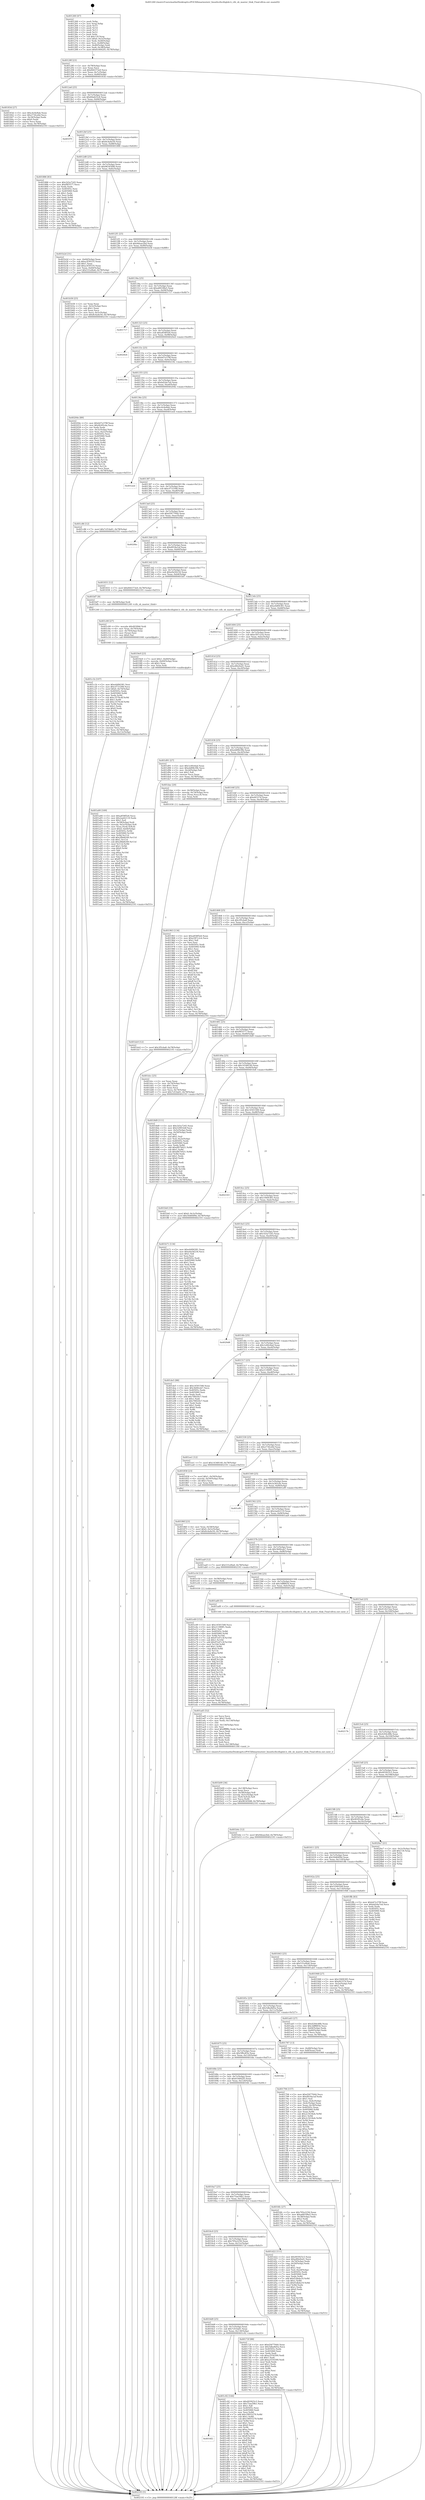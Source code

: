 digraph "0x401260" {
  label = "0x401260 (/mnt/c/Users/mathe/Desktop/tcc/POCII/binaries/extr_linuxfscifscifsglob.h_cifs_sb_master_tlink_Final-ollvm.out::main(0))"
  labelloc = "t"
  node[shape=record]

  Entry [label="",width=0.3,height=0.3,shape=circle,fillcolor=black,style=filled]
  "0x40128f" [label="{
     0x40128f [23]\l
     | [instrs]\l
     &nbsp;&nbsp;0x40128f \<+3\>: mov -0x78(%rbp),%eax\l
     &nbsp;&nbsp;0x401292 \<+2\>: mov %eax,%ecx\l
     &nbsp;&nbsp;0x401294 \<+6\>: sub $0x844373e0,%ecx\l
     &nbsp;&nbsp;0x40129a \<+3\>: mov %eax,-0x7c(%rbp)\l
     &nbsp;&nbsp;0x40129d \<+3\>: mov %ecx,-0x80(%rbp)\l
     &nbsp;&nbsp;0x4012a0 \<+6\>: je 000000000040183d \<main+0x5dd\>\l
  }"]
  "0x40183d" [label="{
     0x40183d [27]\l
     | [instrs]\l
     &nbsp;&nbsp;0x40183d \<+5\>: mov $0xc4c6e8ab,%eax\l
     &nbsp;&nbsp;0x401842 \<+5\>: mov $0x273fce6d,%ecx\l
     &nbsp;&nbsp;0x401847 \<+3\>: mov -0x34(%rbp),%edx\l
     &nbsp;&nbsp;0x40184a \<+3\>: cmp $0x0,%edx\l
     &nbsp;&nbsp;0x40184d \<+3\>: cmove %ecx,%eax\l
     &nbsp;&nbsp;0x401850 \<+3\>: mov %eax,-0x78(%rbp)\l
     &nbsp;&nbsp;0x401853 \<+5\>: jmp 0000000000402193 \<main+0xf33\>\l
  }"]
  "0x4012a6" [label="{
     0x4012a6 [25]\l
     | [instrs]\l
     &nbsp;&nbsp;0x4012a6 \<+5\>: jmp 00000000004012ab \<main+0x4b\>\l
     &nbsp;&nbsp;0x4012ab \<+3\>: mov -0x7c(%rbp),%eax\l
     &nbsp;&nbsp;0x4012ae \<+5\>: sub $0x84a625c8,%eax\l
     &nbsp;&nbsp;0x4012b3 \<+6\>: mov %eax,-0x84(%rbp)\l
     &nbsp;&nbsp;0x4012b9 \<+6\>: je 0000000000401f7f \<main+0xd1f\>\l
  }"]
  Exit [label="",width=0.3,height=0.3,shape=circle,fillcolor=black,style=filled,peripheries=2]
  "0x401f7f" [label="{
     0x401f7f\l
  }", style=dashed]
  "0x4012bf" [label="{
     0x4012bf [25]\l
     | [instrs]\l
     &nbsp;&nbsp;0x4012bf \<+5\>: jmp 00000000004012c4 \<main+0x64\>\l
     &nbsp;&nbsp;0x4012c4 \<+3\>: mov -0x7c(%rbp),%eax\l
     &nbsp;&nbsp;0x4012c7 \<+5\>: sub $0x8c4a4e50,%eax\l
     &nbsp;&nbsp;0x4012cc \<+6\>: mov %eax,-0x88(%rbp)\l
     &nbsp;&nbsp;0x4012d2 \<+6\>: je 0000000000401886 \<main+0x626\>\l
  }"]
  "0x401e49" [label="{
     0x401e49 [152]\l
     | [instrs]\l
     &nbsp;&nbsp;0x401e49 \<+5\>: mov $0x14501508,%ecx\l
     &nbsp;&nbsp;0x401e4e \<+5\>: mov $0x211f69f1,%edx\l
     &nbsp;&nbsp;0x401e53 \<+3\>: mov $0x1,%sil\l
     &nbsp;&nbsp;0x401e56 \<+8\>: mov 0x40505c,%r8d\l
     &nbsp;&nbsp;0x401e5e \<+8\>: mov 0x405060,%r9d\l
     &nbsp;&nbsp;0x401e66 \<+3\>: mov %r8d,%r10d\l
     &nbsp;&nbsp;0x401e69 \<+7\>: sub $0x97e47c3f,%r10d\l
     &nbsp;&nbsp;0x401e70 \<+4\>: sub $0x1,%r10d\l
     &nbsp;&nbsp;0x401e74 \<+7\>: add $0x97e47c3f,%r10d\l
     &nbsp;&nbsp;0x401e7b \<+4\>: imul %r10d,%r8d\l
     &nbsp;&nbsp;0x401e7f \<+4\>: and $0x1,%r8d\l
     &nbsp;&nbsp;0x401e83 \<+4\>: cmp $0x0,%r8d\l
     &nbsp;&nbsp;0x401e87 \<+4\>: sete %r11b\l
     &nbsp;&nbsp;0x401e8b \<+4\>: cmp $0xa,%r9d\l
     &nbsp;&nbsp;0x401e8f \<+3\>: setl %bl\l
     &nbsp;&nbsp;0x401e92 \<+3\>: mov %r11b,%r14b\l
     &nbsp;&nbsp;0x401e95 \<+4\>: xor $0xff,%r14b\l
     &nbsp;&nbsp;0x401e99 \<+3\>: mov %bl,%r15b\l
     &nbsp;&nbsp;0x401e9c \<+4\>: xor $0xff,%r15b\l
     &nbsp;&nbsp;0x401ea0 \<+4\>: xor $0x0,%sil\l
     &nbsp;&nbsp;0x401ea4 \<+3\>: mov %r14b,%r12b\l
     &nbsp;&nbsp;0x401ea7 \<+4\>: and $0x0,%r12b\l
     &nbsp;&nbsp;0x401eab \<+3\>: and %sil,%r11b\l
     &nbsp;&nbsp;0x401eae \<+3\>: mov %r15b,%r13b\l
     &nbsp;&nbsp;0x401eb1 \<+4\>: and $0x0,%r13b\l
     &nbsp;&nbsp;0x401eb5 \<+3\>: and %sil,%bl\l
     &nbsp;&nbsp;0x401eb8 \<+3\>: or %r11b,%r12b\l
     &nbsp;&nbsp;0x401ebb \<+3\>: or %bl,%r13b\l
     &nbsp;&nbsp;0x401ebe \<+3\>: xor %r13b,%r12b\l
     &nbsp;&nbsp;0x401ec1 \<+3\>: or %r15b,%r14b\l
     &nbsp;&nbsp;0x401ec4 \<+4\>: xor $0xff,%r14b\l
     &nbsp;&nbsp;0x401ec8 \<+4\>: or $0x0,%sil\l
     &nbsp;&nbsp;0x401ecc \<+3\>: and %sil,%r14b\l
     &nbsp;&nbsp;0x401ecf \<+3\>: or %r14b,%r12b\l
     &nbsp;&nbsp;0x401ed2 \<+4\>: test $0x1,%r12b\l
     &nbsp;&nbsp;0x401ed6 \<+3\>: cmovne %edx,%ecx\l
     &nbsp;&nbsp;0x401ed9 \<+3\>: mov %ecx,-0x78(%rbp)\l
     &nbsp;&nbsp;0x401edc \<+5\>: jmp 0000000000402193 \<main+0xf33\>\l
  }"]
  "0x401886" [label="{
     0x401886 [83]\l
     | [instrs]\l
     &nbsp;&nbsp;0x401886 \<+5\>: mov $0x1b5a7245,%eax\l
     &nbsp;&nbsp;0x40188b \<+5\>: mov $0xf9f3577,%ecx\l
     &nbsp;&nbsp;0x401890 \<+2\>: xor %edx,%edx\l
     &nbsp;&nbsp;0x401892 \<+7\>: mov 0x40505c,%esi\l
     &nbsp;&nbsp;0x401899 \<+7\>: mov 0x405060,%edi\l
     &nbsp;&nbsp;0x4018a0 \<+3\>: sub $0x1,%edx\l
     &nbsp;&nbsp;0x4018a3 \<+3\>: mov %esi,%r8d\l
     &nbsp;&nbsp;0x4018a6 \<+3\>: add %edx,%r8d\l
     &nbsp;&nbsp;0x4018a9 \<+4\>: imul %r8d,%esi\l
     &nbsp;&nbsp;0x4018ad \<+3\>: and $0x1,%esi\l
     &nbsp;&nbsp;0x4018b0 \<+3\>: cmp $0x0,%esi\l
     &nbsp;&nbsp;0x4018b3 \<+4\>: sete %r9b\l
     &nbsp;&nbsp;0x4018b7 \<+3\>: cmp $0xa,%edi\l
     &nbsp;&nbsp;0x4018ba \<+4\>: setl %r10b\l
     &nbsp;&nbsp;0x4018be \<+3\>: mov %r9b,%r11b\l
     &nbsp;&nbsp;0x4018c1 \<+3\>: and %r10b,%r11b\l
     &nbsp;&nbsp;0x4018c4 \<+3\>: xor %r10b,%r9b\l
     &nbsp;&nbsp;0x4018c7 \<+3\>: or %r9b,%r11b\l
     &nbsp;&nbsp;0x4018ca \<+4\>: test $0x1,%r11b\l
     &nbsp;&nbsp;0x4018ce \<+3\>: cmovne %ecx,%eax\l
     &nbsp;&nbsp;0x4018d1 \<+3\>: mov %eax,-0x78(%rbp)\l
     &nbsp;&nbsp;0x4018d4 \<+5\>: jmp 0000000000402193 \<main+0xf33\>\l
  }"]
  "0x4012d8" [label="{
     0x4012d8 [25]\l
     | [instrs]\l
     &nbsp;&nbsp;0x4012d8 \<+5\>: jmp 00000000004012dd \<main+0x7d\>\l
     &nbsp;&nbsp;0x4012dd \<+3\>: mov -0x7c(%rbp),%eax\l
     &nbsp;&nbsp;0x4012e0 \<+5\>: sub $0x96345fd8,%eax\l
     &nbsp;&nbsp;0x4012e5 \<+6\>: mov %eax,-0x8c(%rbp)\l
     &nbsp;&nbsp;0x4012eb \<+6\>: je 0000000000401b2d \<main+0x8cd\>\l
  }"]
  "0x401dc0" [label="{
     0x401dc0 [12]\l
     | [instrs]\l
     &nbsp;&nbsp;0x401dc0 \<+7\>: movl $0x3f5cba8,-0x78(%rbp)\l
     &nbsp;&nbsp;0x401dc7 \<+5\>: jmp 0000000000402193 \<main+0xf33\>\l
  }"]
  "0x401b2d" [label="{
     0x401b2d [31]\l
     | [instrs]\l
     &nbsp;&nbsp;0x401b2d \<+3\>: mov -0x64(%rbp),%eax\l
     &nbsp;&nbsp;0x401b30 \<+5\>: sub $0xa3f39335,%eax\l
     &nbsp;&nbsp;0x401b35 \<+3\>: add $0x1,%eax\l
     &nbsp;&nbsp;0x401b38 \<+5\>: add $0xa3f39335,%eax\l
     &nbsp;&nbsp;0x401b3d \<+3\>: mov %eax,-0x64(%rbp)\l
     &nbsp;&nbsp;0x401b40 \<+7\>: movl $0x531ef4a6,-0x78(%rbp)\l
     &nbsp;&nbsp;0x401b47 \<+5\>: jmp 0000000000402193 \<main+0xf33\>\l
  }"]
  "0x4012f1" [label="{
     0x4012f1 [25]\l
     | [instrs]\l
     &nbsp;&nbsp;0x4012f1 \<+5\>: jmp 00000000004012f6 \<main+0x96\>\l
     &nbsp;&nbsp;0x4012f6 \<+3\>: mov -0x7c(%rbp),%eax\l
     &nbsp;&nbsp;0x4012f9 \<+5\>: sub $0x9deae2bd,%eax\l
     &nbsp;&nbsp;0x4012fe \<+6\>: mov %eax,-0x90(%rbp)\l
     &nbsp;&nbsp;0x401304 \<+6\>: je 0000000000401b58 \<main+0x8f8\>\l
  }"]
  "0x4016f2" [label="{
     0x4016f2\l
  }", style=dashed]
  "0x401b58" [label="{
     0x401b58 [25]\l
     | [instrs]\l
     &nbsp;&nbsp;0x401b58 \<+2\>: xor %eax,%eax\l
     &nbsp;&nbsp;0x401b5a \<+3\>: mov -0x5c(%rbp),%ecx\l
     &nbsp;&nbsp;0x401b5d \<+3\>: sub $0x1,%eax\l
     &nbsp;&nbsp;0x401b60 \<+2\>: sub %eax,%ecx\l
     &nbsp;&nbsp;0x401b62 \<+3\>: mov %ecx,-0x5c(%rbp)\l
     &nbsp;&nbsp;0x401b65 \<+7\>: movl $0x8c4a4e50,-0x78(%rbp)\l
     &nbsp;&nbsp;0x401b6c \<+5\>: jmp 0000000000402193 \<main+0xf33\>\l
  }"]
  "0x40130a" [label="{
     0x40130a [25]\l
     | [instrs]\l
     &nbsp;&nbsp;0x40130a \<+5\>: jmp 000000000040130f \<main+0xaf\>\l
     &nbsp;&nbsp;0x40130f \<+3\>: mov -0x7c(%rbp),%eax\l
     &nbsp;&nbsp;0x401312 \<+5\>: sub $0xa68108a5,%eax\l
     &nbsp;&nbsp;0x401317 \<+6\>: mov %eax,-0x94(%rbp)\l
     &nbsp;&nbsp;0x40131d \<+6\>: je 0000000000401717 \<main+0x4b7\>\l
  }"]
  "0x401c92" [label="{
     0x401c92 [144]\l
     | [instrs]\l
     &nbsp;&nbsp;0x401c92 \<+5\>: mov $0x493925c5,%eax\l
     &nbsp;&nbsp;0x401c97 \<+5\>: mov $0x75ae59b1,%ecx\l
     &nbsp;&nbsp;0x401c9c \<+2\>: mov $0x1,%dl\l
     &nbsp;&nbsp;0x401c9e \<+7\>: mov 0x40505c,%esi\l
     &nbsp;&nbsp;0x401ca5 \<+7\>: mov 0x405060,%edi\l
     &nbsp;&nbsp;0x401cac \<+3\>: mov %esi,%r8d\l
     &nbsp;&nbsp;0x401caf \<+7\>: add $0x19955279,%r8d\l
     &nbsp;&nbsp;0x401cb6 \<+4\>: sub $0x1,%r8d\l
     &nbsp;&nbsp;0x401cba \<+7\>: sub $0x19955279,%r8d\l
     &nbsp;&nbsp;0x401cc1 \<+4\>: imul %r8d,%esi\l
     &nbsp;&nbsp;0x401cc5 \<+3\>: and $0x1,%esi\l
     &nbsp;&nbsp;0x401cc8 \<+3\>: cmp $0x0,%esi\l
     &nbsp;&nbsp;0x401ccb \<+4\>: sete %r9b\l
     &nbsp;&nbsp;0x401ccf \<+3\>: cmp $0xa,%edi\l
     &nbsp;&nbsp;0x401cd2 \<+4\>: setl %r10b\l
     &nbsp;&nbsp;0x401cd6 \<+3\>: mov %r9b,%r11b\l
     &nbsp;&nbsp;0x401cd9 \<+4\>: xor $0xff,%r11b\l
     &nbsp;&nbsp;0x401cdd \<+3\>: mov %r10b,%bl\l
     &nbsp;&nbsp;0x401ce0 \<+3\>: xor $0xff,%bl\l
     &nbsp;&nbsp;0x401ce3 \<+3\>: xor $0x1,%dl\l
     &nbsp;&nbsp;0x401ce6 \<+3\>: mov %r11b,%r14b\l
     &nbsp;&nbsp;0x401ce9 \<+4\>: and $0xff,%r14b\l
     &nbsp;&nbsp;0x401ced \<+3\>: and %dl,%r9b\l
     &nbsp;&nbsp;0x401cf0 \<+3\>: mov %bl,%r15b\l
     &nbsp;&nbsp;0x401cf3 \<+4\>: and $0xff,%r15b\l
     &nbsp;&nbsp;0x401cf7 \<+3\>: and %dl,%r10b\l
     &nbsp;&nbsp;0x401cfa \<+3\>: or %r9b,%r14b\l
     &nbsp;&nbsp;0x401cfd \<+3\>: or %r10b,%r15b\l
     &nbsp;&nbsp;0x401d00 \<+3\>: xor %r15b,%r14b\l
     &nbsp;&nbsp;0x401d03 \<+3\>: or %bl,%r11b\l
     &nbsp;&nbsp;0x401d06 \<+4\>: xor $0xff,%r11b\l
     &nbsp;&nbsp;0x401d0a \<+3\>: or $0x1,%dl\l
     &nbsp;&nbsp;0x401d0d \<+3\>: and %dl,%r11b\l
     &nbsp;&nbsp;0x401d10 \<+3\>: or %r11b,%r14b\l
     &nbsp;&nbsp;0x401d13 \<+4\>: test $0x1,%r14b\l
     &nbsp;&nbsp;0x401d17 \<+3\>: cmovne %ecx,%eax\l
     &nbsp;&nbsp;0x401d1a \<+3\>: mov %eax,-0x78(%rbp)\l
     &nbsp;&nbsp;0x401d1d \<+5\>: jmp 0000000000402193 \<main+0xf33\>\l
  }"]
  "0x401717" [label="{
     0x401717\l
  }", style=dashed]
  "0x401323" [label="{
     0x401323 [25]\l
     | [instrs]\l
     &nbsp;&nbsp;0x401323 \<+5\>: jmp 0000000000401328 \<main+0xc8\>\l
     &nbsp;&nbsp;0x401328 \<+3\>: mov -0x7c(%rbp),%eax\l
     &nbsp;&nbsp;0x40132b \<+5\>: sub $0xa858f5e6,%eax\l
     &nbsp;&nbsp;0x401330 \<+6\>: mov %eax,-0x98(%rbp)\l
     &nbsp;&nbsp;0x401336 \<+6\>: je 00000000004020e4 \<main+0xe84\>\l
  }"]
  "0x401c1b" [label="{
     0x401c1b [107]\l
     | [instrs]\l
     &nbsp;&nbsp;0x401c1b \<+5\>: mov $0xe0d94381,%esi\l
     &nbsp;&nbsp;0x401c20 \<+5\>: mov $0xcf733308,%ecx\l
     &nbsp;&nbsp;0x401c25 \<+7\>: movl $0x0,-0x74(%rbp)\l
     &nbsp;&nbsp;0x401c2c \<+7\>: mov 0x40505c,%edx\l
     &nbsp;&nbsp;0x401c33 \<+8\>: mov 0x405060,%r8d\l
     &nbsp;&nbsp;0x401c3b \<+3\>: mov %edx,%r9d\l
     &nbsp;&nbsp;0x401c3e \<+7\>: sub $0xc3576c4f,%r9d\l
     &nbsp;&nbsp;0x401c45 \<+4\>: sub $0x1,%r9d\l
     &nbsp;&nbsp;0x401c49 \<+7\>: add $0xc3576c4f,%r9d\l
     &nbsp;&nbsp;0x401c50 \<+4\>: imul %r9d,%edx\l
     &nbsp;&nbsp;0x401c54 \<+3\>: and $0x1,%edx\l
     &nbsp;&nbsp;0x401c57 \<+3\>: cmp $0x0,%edx\l
     &nbsp;&nbsp;0x401c5a \<+4\>: sete %r10b\l
     &nbsp;&nbsp;0x401c5e \<+4\>: cmp $0xa,%r8d\l
     &nbsp;&nbsp;0x401c62 \<+4\>: setl %r11b\l
     &nbsp;&nbsp;0x401c66 \<+3\>: mov %r10b,%bl\l
     &nbsp;&nbsp;0x401c69 \<+3\>: and %r11b,%bl\l
     &nbsp;&nbsp;0x401c6c \<+3\>: xor %r11b,%r10b\l
     &nbsp;&nbsp;0x401c6f \<+3\>: or %r10b,%bl\l
     &nbsp;&nbsp;0x401c72 \<+3\>: test $0x1,%bl\l
     &nbsp;&nbsp;0x401c75 \<+3\>: cmovne %ecx,%esi\l
     &nbsp;&nbsp;0x401c78 \<+3\>: mov %esi,-0x78(%rbp)\l
     &nbsp;&nbsp;0x401c7b \<+6\>: mov %eax,-0x13c(%rbp)\l
     &nbsp;&nbsp;0x401c81 \<+5\>: jmp 0000000000402193 \<main+0xf33\>\l
  }"]
  "0x4020e4" [label="{
     0x4020e4\l
  }", style=dashed]
  "0x40133c" [label="{
     0x40133c [25]\l
     | [instrs]\l
     &nbsp;&nbsp;0x40133c \<+5\>: jmp 0000000000401341 \<main+0xe1\>\l
     &nbsp;&nbsp;0x401341 \<+3\>: mov -0x7c(%rbp),%eax\l
     &nbsp;&nbsp;0x401344 \<+5\>: sub $0xb47e378f,%eax\l
     &nbsp;&nbsp;0x401349 \<+6\>: mov %eax,-0x9c(%rbp)\l
     &nbsp;&nbsp;0x40134f \<+6\>: je 000000000040218c \<main+0xf2c\>\l
  }"]
  "0x401c00" [label="{
     0x401c00 [27]\l
     | [instrs]\l
     &nbsp;&nbsp;0x401c00 \<+10\>: movabs $0x4030b6,%rdi\l
     &nbsp;&nbsp;0x401c0a \<+4\>: mov %rax,-0x70(%rbp)\l
     &nbsp;&nbsp;0x401c0e \<+4\>: mov -0x70(%rbp),%rax\l
     &nbsp;&nbsp;0x401c12 \<+2\>: mov (%rax),%esi\l
     &nbsp;&nbsp;0x401c14 \<+2\>: mov $0x0,%al\l
     &nbsp;&nbsp;0x401c16 \<+5\>: call 0000000000401040 \<printf@plt\>\l
     | [calls]\l
     &nbsp;&nbsp;0x401040 \{1\} (unknown)\l
  }"]
  "0x40218c" [label="{
     0x40218c\l
  }", style=dashed]
  "0x401355" [label="{
     0x401355 [25]\l
     | [instrs]\l
     &nbsp;&nbsp;0x401355 \<+5\>: jmp 000000000040135a \<main+0xfa\>\l
     &nbsp;&nbsp;0x40135a \<+3\>: mov -0x7c(%rbp),%eax\l
     &nbsp;&nbsp;0x40135d \<+5\>: sub $0xbd2da7ed,%eax\l
     &nbsp;&nbsp;0x401362 \<+6\>: mov %eax,-0xa0(%rbp)\l
     &nbsp;&nbsp;0x401368 \<+6\>: je 000000000040204e \<main+0xdee\>\l
  }"]
  "0x401b09" [label="{
     0x401b09 [36]\l
     | [instrs]\l
     &nbsp;&nbsp;0x401b09 \<+6\>: mov -0x138(%rbp),%ecx\l
     &nbsp;&nbsp;0x401b0f \<+3\>: imul %eax,%ecx\l
     &nbsp;&nbsp;0x401b12 \<+4\>: mov -0x58(%rbp),%r8\l
     &nbsp;&nbsp;0x401b16 \<+4\>: movslq -0x5c(%rbp),%r9\l
     &nbsp;&nbsp;0x401b1a \<+4\>: mov (%r8,%r9,8),%r8\l
     &nbsp;&nbsp;0x401b1e \<+3\>: mov %ecx,(%r8)\l
     &nbsp;&nbsp;0x401b21 \<+7\>: movl $0x96345fd8,-0x78(%rbp)\l
     &nbsp;&nbsp;0x401b28 \<+5\>: jmp 0000000000402193 \<main+0xf33\>\l
  }"]
  "0x40204e" [label="{
     0x40204e [89]\l
     | [instrs]\l
     &nbsp;&nbsp;0x40204e \<+5\>: mov $0xb47e378f,%eax\l
     &nbsp;&nbsp;0x402053 \<+5\>: mov $0x4fc85cda,%ecx\l
     &nbsp;&nbsp;0x402058 \<+2\>: xor %edx,%edx\l
     &nbsp;&nbsp;0x40205a \<+3\>: mov -0x3c(%rbp),%esi\l
     &nbsp;&nbsp;0x40205d \<+3\>: mov %esi,-0x2c(%rbp)\l
     &nbsp;&nbsp;0x402060 \<+7\>: mov 0x40505c,%esi\l
     &nbsp;&nbsp;0x402067 \<+7\>: mov 0x405060,%edi\l
     &nbsp;&nbsp;0x40206e \<+3\>: sub $0x1,%edx\l
     &nbsp;&nbsp;0x402071 \<+3\>: mov %esi,%r8d\l
     &nbsp;&nbsp;0x402074 \<+3\>: add %edx,%r8d\l
     &nbsp;&nbsp;0x402077 \<+4\>: imul %r8d,%esi\l
     &nbsp;&nbsp;0x40207b \<+3\>: and $0x1,%esi\l
     &nbsp;&nbsp;0x40207e \<+3\>: cmp $0x0,%esi\l
     &nbsp;&nbsp;0x402081 \<+4\>: sete %r9b\l
     &nbsp;&nbsp;0x402085 \<+3\>: cmp $0xa,%edi\l
     &nbsp;&nbsp;0x402088 \<+4\>: setl %r10b\l
     &nbsp;&nbsp;0x40208c \<+3\>: mov %r9b,%r11b\l
     &nbsp;&nbsp;0x40208f \<+3\>: and %r10b,%r11b\l
     &nbsp;&nbsp;0x402092 \<+3\>: xor %r10b,%r9b\l
     &nbsp;&nbsp;0x402095 \<+3\>: or %r9b,%r11b\l
     &nbsp;&nbsp;0x402098 \<+4\>: test $0x1,%r11b\l
     &nbsp;&nbsp;0x40209c \<+3\>: cmovne %ecx,%eax\l
     &nbsp;&nbsp;0x40209f \<+3\>: mov %eax,-0x78(%rbp)\l
     &nbsp;&nbsp;0x4020a2 \<+5\>: jmp 0000000000402193 \<main+0xf33\>\l
  }"]
  "0x40136e" [label="{
     0x40136e [25]\l
     | [instrs]\l
     &nbsp;&nbsp;0x40136e \<+5\>: jmp 0000000000401373 \<main+0x113\>\l
     &nbsp;&nbsp;0x401373 \<+3\>: mov -0x7c(%rbp),%eax\l
     &nbsp;&nbsp;0x401376 \<+5\>: sub $0xc4c6e8ab,%eax\l
     &nbsp;&nbsp;0x40137b \<+6\>: mov %eax,-0xa4(%rbp)\l
     &nbsp;&nbsp;0x401381 \<+6\>: je 0000000000401eed \<main+0xc8d\>\l
  }"]
  "0x401ad5" [label="{
     0x401ad5 [52]\l
     | [instrs]\l
     &nbsp;&nbsp;0x401ad5 \<+2\>: xor %ecx,%ecx\l
     &nbsp;&nbsp;0x401ad7 \<+5\>: mov $0x2,%edx\l
     &nbsp;&nbsp;0x401adc \<+6\>: mov %edx,-0x134(%rbp)\l
     &nbsp;&nbsp;0x401ae2 \<+1\>: cltd\l
     &nbsp;&nbsp;0x401ae3 \<+6\>: mov -0x134(%rbp),%esi\l
     &nbsp;&nbsp;0x401ae9 \<+2\>: idiv %esi\l
     &nbsp;&nbsp;0x401aeb \<+6\>: imul $0xfffffffe,%edx,%edx\l
     &nbsp;&nbsp;0x401af1 \<+2\>: mov %ecx,%edi\l
     &nbsp;&nbsp;0x401af3 \<+2\>: sub %edx,%edi\l
     &nbsp;&nbsp;0x401af5 \<+2\>: mov %ecx,%edx\l
     &nbsp;&nbsp;0x401af7 \<+3\>: sub $0x1,%edx\l
     &nbsp;&nbsp;0x401afa \<+2\>: add %edx,%edi\l
     &nbsp;&nbsp;0x401afc \<+2\>: sub %edi,%ecx\l
     &nbsp;&nbsp;0x401afe \<+6\>: mov %ecx,-0x138(%rbp)\l
     &nbsp;&nbsp;0x401b04 \<+5\>: call 0000000000401160 \<next_i\>\l
     | [calls]\l
     &nbsp;&nbsp;0x401160 \{1\} (/mnt/c/Users/mathe/Desktop/tcc/POCII/binaries/extr_linuxfscifscifsglob.h_cifs_sb_master_tlink_Final-ollvm.out::next_i)\l
  }"]
  "0x401eed" [label="{
     0x401eed\l
  }", style=dashed]
  "0x401387" [label="{
     0x401387 [25]\l
     | [instrs]\l
     &nbsp;&nbsp;0x401387 \<+5\>: jmp 000000000040138c \<main+0x12c\>\l
     &nbsp;&nbsp;0x40138c \<+3\>: mov -0x7c(%rbp),%eax\l
     &nbsp;&nbsp;0x40138f \<+5\>: sub $0xcf733308,%eax\l
     &nbsp;&nbsp;0x401394 \<+6\>: mov %eax,-0xa8(%rbp)\l
     &nbsp;&nbsp;0x40139a \<+6\>: je 0000000000401c86 \<main+0xa26\>\l
  }"]
  "0x401a00" [label="{
     0x401a00 [169]\l
     | [instrs]\l
     &nbsp;&nbsp;0x401a00 \<+5\>: mov $0xa858f5e6,%ecx\l
     &nbsp;&nbsp;0x401a05 \<+5\>: mov $0x2ae62119,%edx\l
     &nbsp;&nbsp;0x401a0a \<+3\>: mov $0x1,%sil\l
     &nbsp;&nbsp;0x401a0d \<+4\>: mov -0x58(%rbp),%rdi\l
     &nbsp;&nbsp;0x401a11 \<+4\>: movslq -0x5c(%rbp),%r8\l
     &nbsp;&nbsp;0x401a15 \<+4\>: mov %rax,(%rdi,%r8,8)\l
     &nbsp;&nbsp;0x401a19 \<+7\>: movl $0x0,-0x64(%rbp)\l
     &nbsp;&nbsp;0x401a20 \<+8\>: mov 0x40505c,%r9d\l
     &nbsp;&nbsp;0x401a28 \<+8\>: mov 0x405060,%r10d\l
     &nbsp;&nbsp;0x401a30 \<+3\>: mov %r9d,%r11d\l
     &nbsp;&nbsp;0x401a33 \<+7\>: add $0x2fbb8249,%r11d\l
     &nbsp;&nbsp;0x401a3a \<+4\>: sub $0x1,%r11d\l
     &nbsp;&nbsp;0x401a3e \<+7\>: sub $0x2fbb8249,%r11d\l
     &nbsp;&nbsp;0x401a45 \<+4\>: imul %r11d,%r9d\l
     &nbsp;&nbsp;0x401a49 \<+4\>: and $0x1,%r9d\l
     &nbsp;&nbsp;0x401a4d \<+4\>: cmp $0x0,%r9d\l
     &nbsp;&nbsp;0x401a51 \<+3\>: sete %bl\l
     &nbsp;&nbsp;0x401a54 \<+4\>: cmp $0xa,%r10d\l
     &nbsp;&nbsp;0x401a58 \<+4\>: setl %r14b\l
     &nbsp;&nbsp;0x401a5c \<+3\>: mov %bl,%r15b\l
     &nbsp;&nbsp;0x401a5f \<+4\>: xor $0xff,%r15b\l
     &nbsp;&nbsp;0x401a63 \<+3\>: mov %r14b,%r12b\l
     &nbsp;&nbsp;0x401a66 \<+4\>: xor $0xff,%r12b\l
     &nbsp;&nbsp;0x401a6a \<+4\>: xor $0x0,%sil\l
     &nbsp;&nbsp;0x401a6e \<+3\>: mov %r15b,%r13b\l
     &nbsp;&nbsp;0x401a71 \<+4\>: and $0x0,%r13b\l
     &nbsp;&nbsp;0x401a75 \<+3\>: and %sil,%bl\l
     &nbsp;&nbsp;0x401a78 \<+3\>: mov %r12b,%al\l
     &nbsp;&nbsp;0x401a7b \<+2\>: and $0x0,%al\l
     &nbsp;&nbsp;0x401a7d \<+3\>: and %sil,%r14b\l
     &nbsp;&nbsp;0x401a80 \<+3\>: or %bl,%r13b\l
     &nbsp;&nbsp;0x401a83 \<+3\>: or %r14b,%al\l
     &nbsp;&nbsp;0x401a86 \<+3\>: xor %al,%r13b\l
     &nbsp;&nbsp;0x401a89 \<+3\>: or %r12b,%r15b\l
     &nbsp;&nbsp;0x401a8c \<+4\>: xor $0xff,%r15b\l
     &nbsp;&nbsp;0x401a90 \<+4\>: or $0x0,%sil\l
     &nbsp;&nbsp;0x401a94 \<+3\>: and %sil,%r15b\l
     &nbsp;&nbsp;0x401a97 \<+3\>: or %r15b,%r13b\l
     &nbsp;&nbsp;0x401a9a \<+4\>: test $0x1,%r13b\l
     &nbsp;&nbsp;0x401a9e \<+3\>: cmovne %edx,%ecx\l
     &nbsp;&nbsp;0x401aa1 \<+3\>: mov %ecx,-0x78(%rbp)\l
     &nbsp;&nbsp;0x401aa4 \<+5\>: jmp 0000000000402193 \<main+0xf33\>\l
  }"]
  "0x401c86" [label="{
     0x401c86 [12]\l
     | [instrs]\l
     &nbsp;&nbsp;0x401c86 \<+7\>: movl $0x7cf14a61,-0x78(%rbp)\l
     &nbsp;&nbsp;0x401c8d \<+5\>: jmp 0000000000402193 \<main+0xf33\>\l
  }"]
  "0x4013a0" [label="{
     0x4013a0 [25]\l
     | [instrs]\l
     &nbsp;&nbsp;0x4013a0 \<+5\>: jmp 00000000004013a5 \<main+0x145\>\l
     &nbsp;&nbsp;0x4013a5 \<+3\>: mov -0x7c(%rbp),%eax\l
     &nbsp;&nbsp;0x4013a8 \<+5\>: sub $0xd3677644,%eax\l
     &nbsp;&nbsp;0x4013ad \<+6\>: mov %eax,-0xac(%rbp)\l
     &nbsp;&nbsp;0x4013b3 \<+6\>: je 00000000004020bc \<main+0xe5c\>\l
  }"]
  "0x40186f" [label="{
     0x40186f [23]\l
     | [instrs]\l
     &nbsp;&nbsp;0x40186f \<+4\>: mov %rax,-0x58(%rbp)\l
     &nbsp;&nbsp;0x401873 \<+7\>: movl $0x0,-0x5c(%rbp)\l
     &nbsp;&nbsp;0x40187a \<+7\>: movl $0x8c4a4e50,-0x78(%rbp)\l
     &nbsp;&nbsp;0x401881 \<+5\>: jmp 0000000000402193 \<main+0xf33\>\l
  }"]
  "0x4020bc" [label="{
     0x4020bc\l
  }", style=dashed]
  "0x4013b9" [label="{
     0x4013b9 [25]\l
     | [instrs]\l
     &nbsp;&nbsp;0x4013b9 \<+5\>: jmp 00000000004013be \<main+0x15e\>\l
     &nbsp;&nbsp;0x4013be \<+3\>: mov -0x7c(%rbp),%eax\l
     &nbsp;&nbsp;0x4013c1 \<+5\>: sub $0xd918a1af,%eax\l
     &nbsp;&nbsp;0x4013c6 \<+6\>: mov %eax,-0xb0(%rbp)\l
     &nbsp;&nbsp;0x4013cc \<+6\>: je 0000000000401831 \<main+0x5d1\>\l
  }"]
  "0x401794" [label="{
     0x401794 [157]\l
     | [instrs]\l
     &nbsp;&nbsp;0x401794 \<+5\>: mov $0xd3677644,%ecx\l
     &nbsp;&nbsp;0x401799 \<+5\>: mov $0xd918a1af,%edx\l
     &nbsp;&nbsp;0x40179e \<+3\>: mov $0x1,%sil\l
     &nbsp;&nbsp;0x4017a1 \<+3\>: mov %eax,-0x4c(%rbp)\l
     &nbsp;&nbsp;0x4017a4 \<+3\>: mov -0x4c(%rbp),%eax\l
     &nbsp;&nbsp;0x4017a7 \<+3\>: mov %eax,-0x34(%rbp)\l
     &nbsp;&nbsp;0x4017aa \<+7\>: mov 0x40505c,%eax\l
     &nbsp;&nbsp;0x4017b1 \<+8\>: mov 0x405060,%r8d\l
     &nbsp;&nbsp;0x4017b9 \<+3\>: mov %eax,%r9d\l
     &nbsp;&nbsp;0x4017bc \<+7\>: sub $0x2c5434eb,%r9d\l
     &nbsp;&nbsp;0x4017c3 \<+4\>: sub $0x1,%r9d\l
     &nbsp;&nbsp;0x4017c7 \<+7\>: add $0x2c5434eb,%r9d\l
     &nbsp;&nbsp;0x4017ce \<+4\>: imul %r9d,%eax\l
     &nbsp;&nbsp;0x4017d2 \<+3\>: and $0x1,%eax\l
     &nbsp;&nbsp;0x4017d5 \<+3\>: cmp $0x0,%eax\l
     &nbsp;&nbsp;0x4017d8 \<+4\>: sete %r10b\l
     &nbsp;&nbsp;0x4017dc \<+4\>: cmp $0xa,%r8d\l
     &nbsp;&nbsp;0x4017e0 \<+4\>: setl %r11b\l
     &nbsp;&nbsp;0x4017e4 \<+3\>: mov %r10b,%bl\l
     &nbsp;&nbsp;0x4017e7 \<+3\>: xor $0xff,%bl\l
     &nbsp;&nbsp;0x4017ea \<+3\>: mov %r11b,%r14b\l
     &nbsp;&nbsp;0x4017ed \<+4\>: xor $0xff,%r14b\l
     &nbsp;&nbsp;0x4017f1 \<+4\>: xor $0x1,%sil\l
     &nbsp;&nbsp;0x4017f5 \<+3\>: mov %bl,%r15b\l
     &nbsp;&nbsp;0x4017f8 \<+4\>: and $0xff,%r15b\l
     &nbsp;&nbsp;0x4017fc \<+3\>: and %sil,%r10b\l
     &nbsp;&nbsp;0x4017ff \<+3\>: mov %r14b,%r12b\l
     &nbsp;&nbsp;0x401802 \<+4\>: and $0xff,%r12b\l
     &nbsp;&nbsp;0x401806 \<+3\>: and %sil,%r11b\l
     &nbsp;&nbsp;0x401809 \<+3\>: or %r10b,%r15b\l
     &nbsp;&nbsp;0x40180c \<+3\>: or %r11b,%r12b\l
     &nbsp;&nbsp;0x40180f \<+3\>: xor %r12b,%r15b\l
     &nbsp;&nbsp;0x401812 \<+3\>: or %r14b,%bl\l
     &nbsp;&nbsp;0x401815 \<+3\>: xor $0xff,%bl\l
     &nbsp;&nbsp;0x401818 \<+4\>: or $0x1,%sil\l
     &nbsp;&nbsp;0x40181c \<+3\>: and %sil,%bl\l
     &nbsp;&nbsp;0x40181f \<+3\>: or %bl,%r15b\l
     &nbsp;&nbsp;0x401822 \<+4\>: test $0x1,%r15b\l
     &nbsp;&nbsp;0x401826 \<+3\>: cmovne %edx,%ecx\l
     &nbsp;&nbsp;0x401829 \<+3\>: mov %ecx,-0x78(%rbp)\l
     &nbsp;&nbsp;0x40182c \<+5\>: jmp 0000000000402193 \<main+0xf33\>\l
  }"]
  "0x401831" [label="{
     0x401831 [12]\l
     | [instrs]\l
     &nbsp;&nbsp;0x401831 \<+7\>: movl $0x844373e0,-0x78(%rbp)\l
     &nbsp;&nbsp;0x401838 \<+5\>: jmp 0000000000402193 \<main+0xf33\>\l
  }"]
  "0x4013d2" [label="{
     0x4013d2 [25]\l
     | [instrs]\l
     &nbsp;&nbsp;0x4013d2 \<+5\>: jmp 00000000004013d7 \<main+0x177\>\l
     &nbsp;&nbsp;0x4013d7 \<+3\>: mov -0x7c(%rbp),%eax\l
     &nbsp;&nbsp;0x4013da \<+5\>: sub $0xe0a56234,%eax\l
     &nbsp;&nbsp;0x4013df \<+6\>: mov %eax,-0xb4(%rbp)\l
     &nbsp;&nbsp;0x4013e5 \<+6\>: je 0000000000401bf7 \<main+0x997\>\l
  }"]
  "0x4016d9" [label="{
     0x4016d9 [25]\l
     | [instrs]\l
     &nbsp;&nbsp;0x4016d9 \<+5\>: jmp 00000000004016de \<main+0x47e\>\l
     &nbsp;&nbsp;0x4016de \<+3\>: mov -0x7c(%rbp),%eax\l
     &nbsp;&nbsp;0x4016e1 \<+5\>: sub $0x7cf14a61,%eax\l
     &nbsp;&nbsp;0x4016e6 \<+6\>: mov %eax,-0x130(%rbp)\l
     &nbsp;&nbsp;0x4016ec \<+6\>: je 0000000000401c92 \<main+0xa32\>\l
  }"]
  "0x401bf7" [label="{
     0x401bf7 [9]\l
     | [instrs]\l
     &nbsp;&nbsp;0x401bf7 \<+4\>: mov -0x58(%rbp),%rdi\l
     &nbsp;&nbsp;0x401bfb \<+5\>: call 0000000000401240 \<cifs_sb_master_tlink\>\l
     | [calls]\l
     &nbsp;&nbsp;0x401240 \{1\} (/mnt/c/Users/mathe/Desktop/tcc/POCII/binaries/extr_linuxfscifscifsglob.h_cifs_sb_master_tlink_Final-ollvm.out::cifs_sb_master_tlink)\l
  }"]
  "0x4013eb" [label="{
     0x4013eb [25]\l
     | [instrs]\l
     &nbsp;&nbsp;0x4013eb \<+5\>: jmp 00000000004013f0 \<main+0x190\>\l
     &nbsp;&nbsp;0x4013f0 \<+3\>: mov -0x7c(%rbp),%eax\l
     &nbsp;&nbsp;0x4013f3 \<+5\>: sub $0xe0d94381,%eax\l
     &nbsp;&nbsp;0x4013f8 \<+6\>: mov %eax,-0xb8(%rbp)\l
     &nbsp;&nbsp;0x4013fe \<+6\>: je 000000000040211a \<main+0xeba\>\l
  }"]
  "0x40172f" [label="{
     0x40172f [88]\l
     | [instrs]\l
     &nbsp;&nbsp;0x40172f \<+5\>: mov $0xd3677644,%eax\l
     &nbsp;&nbsp;0x401734 \<+5\>: mov $0x5dbe8d5a,%ecx\l
     &nbsp;&nbsp;0x401739 \<+7\>: mov 0x40505c,%edx\l
     &nbsp;&nbsp;0x401740 \<+7\>: mov 0x405060,%esi\l
     &nbsp;&nbsp;0x401747 \<+2\>: mov %edx,%edi\l
     &nbsp;&nbsp;0x401749 \<+6\>: sub $0xa3554300,%edi\l
     &nbsp;&nbsp;0x40174f \<+3\>: sub $0x1,%edi\l
     &nbsp;&nbsp;0x401752 \<+6\>: add $0xa3554300,%edi\l
     &nbsp;&nbsp;0x401758 \<+3\>: imul %edi,%edx\l
     &nbsp;&nbsp;0x40175b \<+3\>: and $0x1,%edx\l
     &nbsp;&nbsp;0x40175e \<+3\>: cmp $0x0,%edx\l
     &nbsp;&nbsp;0x401761 \<+4\>: sete %r8b\l
     &nbsp;&nbsp;0x401765 \<+3\>: cmp $0xa,%esi\l
     &nbsp;&nbsp;0x401768 \<+4\>: setl %r9b\l
     &nbsp;&nbsp;0x40176c \<+3\>: mov %r8b,%r10b\l
     &nbsp;&nbsp;0x40176f \<+3\>: and %r9b,%r10b\l
     &nbsp;&nbsp;0x401772 \<+3\>: xor %r9b,%r8b\l
     &nbsp;&nbsp;0x401775 \<+3\>: or %r8b,%r10b\l
     &nbsp;&nbsp;0x401778 \<+4\>: test $0x1,%r10b\l
     &nbsp;&nbsp;0x40177c \<+3\>: cmovne %ecx,%eax\l
     &nbsp;&nbsp;0x40177f \<+3\>: mov %eax,-0x78(%rbp)\l
     &nbsp;&nbsp;0x401782 \<+5\>: jmp 0000000000402193 \<main+0xf33\>\l
  }"]
  "0x40211a" [label="{
     0x40211a\l
  }", style=dashed]
  "0x401404" [label="{
     0x401404 [25]\l
     | [instrs]\l
     &nbsp;&nbsp;0x401404 \<+5\>: jmp 0000000000401409 \<main+0x1a9\>\l
     &nbsp;&nbsp;0x401409 \<+3\>: mov -0x7c(%rbp),%eax\l
     &nbsp;&nbsp;0x40140c \<+5\>: sub $0xe587c2cb,%eax\l
     &nbsp;&nbsp;0x401411 \<+6\>: mov %eax,-0xbc(%rbp)\l
     &nbsp;&nbsp;0x401417 \<+6\>: je 00000000004019e9 \<main+0x789\>\l
  }"]
  "0x4016c0" [label="{
     0x4016c0 [25]\l
     | [instrs]\l
     &nbsp;&nbsp;0x4016c0 \<+5\>: jmp 00000000004016c5 \<main+0x465\>\l
     &nbsp;&nbsp;0x4016c5 \<+3\>: mov -0x7c(%rbp),%eax\l
     &nbsp;&nbsp;0x4016c8 \<+5\>: sub $0x795e2256,%eax\l
     &nbsp;&nbsp;0x4016cd \<+6\>: mov %eax,-0x12c(%rbp)\l
     &nbsp;&nbsp;0x4016d3 \<+6\>: je 000000000040172f \<main+0x4cf\>\l
  }"]
  "0x4019e9" [label="{
     0x4019e9 [23]\l
     | [instrs]\l
     &nbsp;&nbsp;0x4019e9 \<+7\>: movl $0x1,-0x60(%rbp)\l
     &nbsp;&nbsp;0x4019f0 \<+4\>: movslq -0x60(%rbp),%rax\l
     &nbsp;&nbsp;0x4019f4 \<+4\>: shl $0x2,%rax\l
     &nbsp;&nbsp;0x4019f8 \<+3\>: mov %rax,%rdi\l
     &nbsp;&nbsp;0x4019fb \<+5\>: call 0000000000401050 \<malloc@plt\>\l
     | [calls]\l
     &nbsp;&nbsp;0x401050 \{1\} (unknown)\l
  }"]
  "0x40141d" [label="{
     0x40141d [25]\l
     | [instrs]\l
     &nbsp;&nbsp;0x40141d \<+5\>: jmp 0000000000401422 \<main+0x1c2\>\l
     &nbsp;&nbsp;0x401422 \<+3\>: mov -0x7c(%rbp),%eax\l
     &nbsp;&nbsp;0x401425 \<+5\>: sub $0xe80e0ed1,%eax\l
     &nbsp;&nbsp;0x40142a \<+6\>: mov %eax,-0xc0(%rbp)\l
     &nbsp;&nbsp;0x401430 \<+6\>: je 0000000000401d91 \<main+0xb31\>\l
  }"]
  "0x401d22" [label="{
     0x401d22 [111]\l
     | [instrs]\l
     &nbsp;&nbsp;0x401d22 \<+5\>: mov $0x493925c5,%eax\l
     &nbsp;&nbsp;0x401d27 \<+5\>: mov $0xe80e0ed1,%ecx\l
     &nbsp;&nbsp;0x401d2c \<+3\>: mov -0x74(%rbp),%edx\l
     &nbsp;&nbsp;0x401d2f \<+3\>: cmp -0x50(%rbp),%edx\l
     &nbsp;&nbsp;0x401d32 \<+4\>: setl %sil\l
     &nbsp;&nbsp;0x401d36 \<+4\>: and $0x1,%sil\l
     &nbsp;&nbsp;0x401d3a \<+4\>: mov %sil,-0x2d(%rbp)\l
     &nbsp;&nbsp;0x401d3e \<+7\>: mov 0x40505c,%edx\l
     &nbsp;&nbsp;0x401d45 \<+7\>: mov 0x405060,%edi\l
     &nbsp;&nbsp;0x401d4c \<+3\>: mov %edx,%r8d\l
     &nbsp;&nbsp;0x401d4f \<+7\>: add $0xf1dbda19,%r8d\l
     &nbsp;&nbsp;0x401d56 \<+4\>: sub $0x1,%r8d\l
     &nbsp;&nbsp;0x401d5a \<+7\>: sub $0xf1dbda19,%r8d\l
     &nbsp;&nbsp;0x401d61 \<+4\>: imul %r8d,%edx\l
     &nbsp;&nbsp;0x401d65 \<+3\>: and $0x1,%edx\l
     &nbsp;&nbsp;0x401d68 \<+3\>: cmp $0x0,%edx\l
     &nbsp;&nbsp;0x401d6b \<+4\>: sete %sil\l
     &nbsp;&nbsp;0x401d6f \<+3\>: cmp $0xa,%edi\l
     &nbsp;&nbsp;0x401d72 \<+4\>: setl %r9b\l
     &nbsp;&nbsp;0x401d76 \<+3\>: mov %sil,%r10b\l
     &nbsp;&nbsp;0x401d79 \<+3\>: and %r9b,%r10b\l
     &nbsp;&nbsp;0x401d7c \<+3\>: xor %r9b,%sil\l
     &nbsp;&nbsp;0x401d7f \<+3\>: or %sil,%r10b\l
     &nbsp;&nbsp;0x401d82 \<+4\>: test $0x1,%r10b\l
     &nbsp;&nbsp;0x401d86 \<+3\>: cmovne %ecx,%eax\l
     &nbsp;&nbsp;0x401d89 \<+3\>: mov %eax,-0x78(%rbp)\l
     &nbsp;&nbsp;0x401d8c \<+5\>: jmp 0000000000402193 \<main+0xf33\>\l
  }"]
  "0x401d91" [label="{
     0x401d91 [27]\l
     | [instrs]\l
     &nbsp;&nbsp;0x401d91 \<+5\>: mov $0x1e40c6ad,%eax\l
     &nbsp;&nbsp;0x401d96 \<+5\>: mov $0xeb89b39b,%ecx\l
     &nbsp;&nbsp;0x401d9b \<+3\>: mov -0x2d(%rbp),%dl\l
     &nbsp;&nbsp;0x401d9e \<+3\>: test $0x1,%dl\l
     &nbsp;&nbsp;0x401da1 \<+3\>: cmovne %ecx,%eax\l
     &nbsp;&nbsp;0x401da4 \<+3\>: mov %eax,-0x78(%rbp)\l
     &nbsp;&nbsp;0x401da7 \<+5\>: jmp 0000000000402193 \<main+0xf33\>\l
  }"]
  "0x401436" [label="{
     0x401436 [25]\l
     | [instrs]\l
     &nbsp;&nbsp;0x401436 \<+5\>: jmp 000000000040143b \<main+0x1db\>\l
     &nbsp;&nbsp;0x40143b \<+3\>: mov -0x7c(%rbp),%eax\l
     &nbsp;&nbsp;0x40143e \<+5\>: sub $0xeb89b39b,%eax\l
     &nbsp;&nbsp;0x401443 \<+6\>: mov %eax,-0xc4(%rbp)\l
     &nbsp;&nbsp;0x401449 \<+6\>: je 0000000000401dac \<main+0xb4c\>\l
  }"]
  "0x401260" [label="{
     0x401260 [47]\l
     | [instrs]\l
     &nbsp;&nbsp;0x401260 \<+1\>: push %rbp\l
     &nbsp;&nbsp;0x401261 \<+3\>: mov %rsp,%rbp\l
     &nbsp;&nbsp;0x401264 \<+2\>: push %r15\l
     &nbsp;&nbsp;0x401266 \<+2\>: push %r14\l
     &nbsp;&nbsp;0x401268 \<+2\>: push %r13\l
     &nbsp;&nbsp;0x40126a \<+2\>: push %r12\l
     &nbsp;&nbsp;0x40126c \<+1\>: push %rbx\l
     &nbsp;&nbsp;0x40126d \<+7\>: sub $0x118,%rsp\l
     &nbsp;&nbsp;0x401274 \<+7\>: movl $0x0,-0x3c(%rbp)\l
     &nbsp;&nbsp;0x40127b \<+3\>: mov %edi,-0x40(%rbp)\l
     &nbsp;&nbsp;0x40127e \<+4\>: mov %rsi,-0x48(%rbp)\l
     &nbsp;&nbsp;0x401282 \<+3\>: mov -0x40(%rbp),%edi\l
     &nbsp;&nbsp;0x401285 \<+3\>: mov %edi,-0x38(%rbp)\l
     &nbsp;&nbsp;0x401288 \<+7\>: movl $0x616642f5,-0x78(%rbp)\l
  }"]
  "0x401dac" [label="{
     0x401dac [20]\l
     | [instrs]\l
     &nbsp;&nbsp;0x401dac \<+4\>: mov -0x58(%rbp),%rax\l
     &nbsp;&nbsp;0x401db0 \<+4\>: movslq -0x74(%rbp),%rcx\l
     &nbsp;&nbsp;0x401db4 \<+4\>: mov (%rax,%rcx,8),%rax\l
     &nbsp;&nbsp;0x401db8 \<+3\>: mov %rax,%rdi\l
     &nbsp;&nbsp;0x401dbb \<+5\>: call 0000000000401030 \<free@plt\>\l
     | [calls]\l
     &nbsp;&nbsp;0x401030 \{1\} (unknown)\l
  }"]
  "0x40144f" [label="{
     0x40144f [25]\l
     | [instrs]\l
     &nbsp;&nbsp;0x40144f \<+5\>: jmp 0000000000401454 \<main+0x1f4\>\l
     &nbsp;&nbsp;0x401454 \<+3\>: mov -0x7c(%rbp),%eax\l
     &nbsp;&nbsp;0x401457 \<+5\>: sub $0xd4337d,%eax\l
     &nbsp;&nbsp;0x40145c \<+6\>: mov %eax,-0xc8(%rbp)\l
     &nbsp;&nbsp;0x401462 \<+6\>: je 0000000000401963 \<main+0x703\>\l
  }"]
  "0x402193" [label="{
     0x402193 [5]\l
     | [instrs]\l
     &nbsp;&nbsp;0x402193 \<+5\>: jmp 000000000040128f \<main+0x2f\>\l
  }"]
  "0x401963" [label="{
     0x401963 [134]\l
     | [instrs]\l
     &nbsp;&nbsp;0x401963 \<+5\>: mov $0xa858f5e6,%eax\l
     &nbsp;&nbsp;0x401968 \<+5\>: mov $0xe587c2cb,%ecx\l
     &nbsp;&nbsp;0x40196d \<+2\>: mov $0x1,%dl\l
     &nbsp;&nbsp;0x40196f \<+2\>: xor %esi,%esi\l
     &nbsp;&nbsp;0x401971 \<+7\>: mov 0x40505c,%edi\l
     &nbsp;&nbsp;0x401978 \<+8\>: mov 0x405060,%r8d\l
     &nbsp;&nbsp;0x401980 \<+3\>: sub $0x1,%esi\l
     &nbsp;&nbsp;0x401983 \<+3\>: mov %edi,%r9d\l
     &nbsp;&nbsp;0x401986 \<+3\>: add %esi,%r9d\l
     &nbsp;&nbsp;0x401989 \<+4\>: imul %r9d,%edi\l
     &nbsp;&nbsp;0x40198d \<+3\>: and $0x1,%edi\l
     &nbsp;&nbsp;0x401990 \<+3\>: cmp $0x0,%edi\l
     &nbsp;&nbsp;0x401993 \<+4\>: sete %r10b\l
     &nbsp;&nbsp;0x401997 \<+4\>: cmp $0xa,%r8d\l
     &nbsp;&nbsp;0x40199b \<+4\>: setl %r11b\l
     &nbsp;&nbsp;0x40199f \<+3\>: mov %r10b,%bl\l
     &nbsp;&nbsp;0x4019a2 \<+3\>: xor $0xff,%bl\l
     &nbsp;&nbsp;0x4019a5 \<+3\>: mov %r11b,%r14b\l
     &nbsp;&nbsp;0x4019a8 \<+4\>: xor $0xff,%r14b\l
     &nbsp;&nbsp;0x4019ac \<+3\>: xor $0x1,%dl\l
     &nbsp;&nbsp;0x4019af \<+3\>: mov %bl,%r15b\l
     &nbsp;&nbsp;0x4019b2 \<+4\>: and $0xff,%r15b\l
     &nbsp;&nbsp;0x4019b6 \<+3\>: and %dl,%r10b\l
     &nbsp;&nbsp;0x4019b9 \<+3\>: mov %r14b,%r12b\l
     &nbsp;&nbsp;0x4019bc \<+4\>: and $0xff,%r12b\l
     &nbsp;&nbsp;0x4019c0 \<+3\>: and %dl,%r11b\l
     &nbsp;&nbsp;0x4019c3 \<+3\>: or %r10b,%r15b\l
     &nbsp;&nbsp;0x4019c6 \<+3\>: or %r11b,%r12b\l
     &nbsp;&nbsp;0x4019c9 \<+3\>: xor %r12b,%r15b\l
     &nbsp;&nbsp;0x4019cc \<+3\>: or %r14b,%bl\l
     &nbsp;&nbsp;0x4019cf \<+3\>: xor $0xff,%bl\l
     &nbsp;&nbsp;0x4019d2 \<+3\>: or $0x1,%dl\l
     &nbsp;&nbsp;0x4019d5 \<+2\>: and %dl,%bl\l
     &nbsp;&nbsp;0x4019d7 \<+3\>: or %bl,%r15b\l
     &nbsp;&nbsp;0x4019da \<+4\>: test $0x1,%r15b\l
     &nbsp;&nbsp;0x4019de \<+3\>: cmovne %ecx,%eax\l
     &nbsp;&nbsp;0x4019e1 \<+3\>: mov %eax,-0x78(%rbp)\l
     &nbsp;&nbsp;0x4019e4 \<+5\>: jmp 0000000000402193 \<main+0xf33\>\l
  }"]
  "0x401468" [label="{
     0x401468 [25]\l
     | [instrs]\l
     &nbsp;&nbsp;0x401468 \<+5\>: jmp 000000000040146d \<main+0x20d\>\l
     &nbsp;&nbsp;0x40146d \<+3\>: mov -0x7c(%rbp),%eax\l
     &nbsp;&nbsp;0x401470 \<+5\>: sub $0x3f5cba8,%eax\l
     &nbsp;&nbsp;0x401475 \<+6\>: mov %eax,-0xcc(%rbp)\l
     &nbsp;&nbsp;0x40147b \<+6\>: je 0000000000401dcc \<main+0xb6c\>\l
  }"]
  "0x4016a7" [label="{
     0x4016a7 [25]\l
     | [instrs]\l
     &nbsp;&nbsp;0x4016a7 \<+5\>: jmp 00000000004016ac \<main+0x44c\>\l
     &nbsp;&nbsp;0x4016ac \<+3\>: mov -0x7c(%rbp),%eax\l
     &nbsp;&nbsp;0x4016af \<+5\>: sub $0x75ae59b1,%eax\l
     &nbsp;&nbsp;0x4016b4 \<+6\>: mov %eax,-0x128(%rbp)\l
     &nbsp;&nbsp;0x4016ba \<+6\>: je 0000000000401d22 \<main+0xac2\>\l
  }"]
  "0x401dcc" [label="{
     0x401dcc [25]\l
     | [instrs]\l
     &nbsp;&nbsp;0x401dcc \<+2\>: xor %eax,%eax\l
     &nbsp;&nbsp;0x401dce \<+3\>: mov -0x74(%rbp),%ecx\l
     &nbsp;&nbsp;0x401dd1 \<+3\>: sub $0x1,%eax\l
     &nbsp;&nbsp;0x401dd4 \<+2\>: sub %eax,%ecx\l
     &nbsp;&nbsp;0x401dd6 \<+3\>: mov %ecx,-0x74(%rbp)\l
     &nbsp;&nbsp;0x401dd9 \<+7\>: movl $0x7cf14a61,-0x78(%rbp)\l
     &nbsp;&nbsp;0x401de0 \<+5\>: jmp 0000000000402193 \<main+0xf33\>\l
  }"]
  "0x401481" [label="{
     0x401481 [25]\l
     | [instrs]\l
     &nbsp;&nbsp;0x401481 \<+5\>: jmp 0000000000401486 \<main+0x226\>\l
     &nbsp;&nbsp;0x401486 \<+3\>: mov -0x7c(%rbp),%eax\l
     &nbsp;&nbsp;0x401489 \<+5\>: sub $0xf9f3577,%eax\l
     &nbsp;&nbsp;0x40148e \<+6\>: mov %eax,-0xd0(%rbp)\l
     &nbsp;&nbsp;0x401494 \<+6\>: je 00000000004018d9 \<main+0x679\>\l
  }"]
  "0x4016fc" [label="{
     0x4016fc [27]\l
     | [instrs]\l
     &nbsp;&nbsp;0x4016fc \<+5\>: mov $0x795e2256,%eax\l
     &nbsp;&nbsp;0x401701 \<+5\>: mov $0xa68108a5,%ecx\l
     &nbsp;&nbsp;0x401706 \<+3\>: mov -0x38(%rbp),%edx\l
     &nbsp;&nbsp;0x401709 \<+3\>: cmp $0x2,%edx\l
     &nbsp;&nbsp;0x40170c \<+3\>: cmovne %ecx,%eax\l
     &nbsp;&nbsp;0x40170f \<+3\>: mov %eax,-0x78(%rbp)\l
     &nbsp;&nbsp;0x401712 \<+5\>: jmp 0000000000402193 \<main+0xf33\>\l
  }"]
  "0x4018d9" [label="{
     0x4018d9 [111]\l
     | [instrs]\l
     &nbsp;&nbsp;0x4018d9 \<+5\>: mov $0x1b5a7245,%eax\l
     &nbsp;&nbsp;0x4018de \<+5\>: mov $0x52991b4f,%ecx\l
     &nbsp;&nbsp;0x4018e3 \<+3\>: mov -0x5c(%rbp),%edx\l
     &nbsp;&nbsp;0x4018e6 \<+3\>: cmp -0x50(%rbp),%edx\l
     &nbsp;&nbsp;0x4018e9 \<+4\>: setl %sil\l
     &nbsp;&nbsp;0x4018ed \<+4\>: and $0x1,%sil\l
     &nbsp;&nbsp;0x4018f1 \<+4\>: mov %sil,-0x2e(%rbp)\l
     &nbsp;&nbsp;0x4018f5 \<+7\>: mov 0x40505c,%edx\l
     &nbsp;&nbsp;0x4018fc \<+7\>: mov 0x405060,%edi\l
     &nbsp;&nbsp;0x401903 \<+3\>: mov %edx,%r8d\l
     &nbsp;&nbsp;0x401906 \<+7\>: add $0xdf47b021,%r8d\l
     &nbsp;&nbsp;0x40190d \<+4\>: sub $0x1,%r8d\l
     &nbsp;&nbsp;0x401911 \<+7\>: sub $0xdf47b021,%r8d\l
     &nbsp;&nbsp;0x401918 \<+4\>: imul %r8d,%edx\l
     &nbsp;&nbsp;0x40191c \<+3\>: and $0x1,%edx\l
     &nbsp;&nbsp;0x40191f \<+3\>: cmp $0x0,%edx\l
     &nbsp;&nbsp;0x401922 \<+4\>: sete %sil\l
     &nbsp;&nbsp;0x401926 \<+3\>: cmp $0xa,%edi\l
     &nbsp;&nbsp;0x401929 \<+4\>: setl %r9b\l
     &nbsp;&nbsp;0x40192d \<+3\>: mov %sil,%r10b\l
     &nbsp;&nbsp;0x401930 \<+3\>: and %r9b,%r10b\l
     &nbsp;&nbsp;0x401933 \<+3\>: xor %r9b,%sil\l
     &nbsp;&nbsp;0x401936 \<+3\>: or %sil,%r10b\l
     &nbsp;&nbsp;0x401939 \<+4\>: test $0x1,%r10b\l
     &nbsp;&nbsp;0x40193d \<+3\>: cmovne %ecx,%eax\l
     &nbsp;&nbsp;0x401940 \<+3\>: mov %eax,-0x78(%rbp)\l
     &nbsp;&nbsp;0x401943 \<+5\>: jmp 0000000000402193 \<main+0xf33\>\l
  }"]
  "0x40149a" [label="{
     0x40149a [25]\l
     | [instrs]\l
     &nbsp;&nbsp;0x40149a \<+5\>: jmp 000000000040149f \<main+0x23f\>\l
     &nbsp;&nbsp;0x40149f \<+3\>: mov -0x7c(%rbp),%eax\l
     &nbsp;&nbsp;0x4014a2 \<+5\>: sub $0x14348140,%eax\l
     &nbsp;&nbsp;0x4014a7 \<+6\>: mov %eax,-0xd4(%rbp)\l
     &nbsp;&nbsp;0x4014ad \<+6\>: je 0000000000401fe8 \<main+0xd88\>\l
  }"]
  "0x40168e" [label="{
     0x40168e [25]\l
     | [instrs]\l
     &nbsp;&nbsp;0x40168e \<+5\>: jmp 0000000000401693 \<main+0x433\>\l
     &nbsp;&nbsp;0x401693 \<+3\>: mov -0x7c(%rbp),%eax\l
     &nbsp;&nbsp;0x401696 \<+5\>: sub $0x616642f5,%eax\l
     &nbsp;&nbsp;0x40169b \<+6\>: mov %eax,-0x124(%rbp)\l
     &nbsp;&nbsp;0x4016a1 \<+6\>: je 00000000004016fc \<main+0x49c\>\l
  }"]
  "0x401fe8" [label="{
     0x401fe8 [19]\l
     | [instrs]\l
     &nbsp;&nbsp;0x401fe8 \<+7\>: movl $0x0,-0x3c(%rbp)\l
     &nbsp;&nbsp;0x401fef \<+7\>: movl $0x50d64f9d,-0x78(%rbp)\l
     &nbsp;&nbsp;0x401ff6 \<+5\>: jmp 0000000000402193 \<main+0xf33\>\l
  }"]
  "0x4014b3" [label="{
     0x4014b3 [25]\l
     | [instrs]\l
     &nbsp;&nbsp;0x4014b3 \<+5\>: jmp 00000000004014b8 \<main+0x258\>\l
     &nbsp;&nbsp;0x4014b8 \<+3\>: mov -0x7c(%rbp),%eax\l
     &nbsp;&nbsp;0x4014bb \<+5\>: sub $0x14501508,%eax\l
     &nbsp;&nbsp;0x4014c0 \<+6\>: mov %eax,-0xd8(%rbp)\l
     &nbsp;&nbsp;0x4014c6 \<+6\>: je 0000000000402163 \<main+0xf03\>\l
  }"]
  "0x401fdc" [label="{
     0x401fdc\l
  }", style=dashed]
  "0x402163" [label="{
     0x402163\l
  }", style=dashed]
  "0x4014cc" [label="{
     0x4014cc [25]\l
     | [instrs]\l
     &nbsp;&nbsp;0x4014cc \<+5\>: jmp 00000000004014d1 \<main+0x271\>\l
     &nbsp;&nbsp;0x4014d1 \<+3\>: mov -0x7c(%rbp),%eax\l
     &nbsp;&nbsp;0x4014d4 \<+5\>: sub $0x194f4385,%eax\l
     &nbsp;&nbsp;0x4014d9 \<+6\>: mov %eax,-0xdc(%rbp)\l
     &nbsp;&nbsp;0x4014df \<+6\>: je 0000000000401b71 \<main+0x911\>\l
  }"]
  "0x401675" [label="{
     0x401675 [25]\l
     | [instrs]\l
     &nbsp;&nbsp;0x401675 \<+5\>: jmp 000000000040167a \<main+0x41a\>\l
     &nbsp;&nbsp;0x40167a \<+3\>: mov -0x7c(%rbp),%eax\l
     &nbsp;&nbsp;0x40167d \<+5\>: sub $0x5f8cdf3e,%eax\l
     &nbsp;&nbsp;0x401682 \<+6\>: mov %eax,-0x120(%rbp)\l
     &nbsp;&nbsp;0x401688 \<+6\>: je 0000000000401fdc \<main+0xd7c\>\l
  }"]
  "0x401b71" [label="{
     0x401b71 [134]\l
     | [instrs]\l
     &nbsp;&nbsp;0x401b71 \<+5\>: mov $0xe0d94381,%eax\l
     &nbsp;&nbsp;0x401b76 \<+5\>: mov $0xe0a56234,%ecx\l
     &nbsp;&nbsp;0x401b7b \<+2\>: mov $0x1,%dl\l
     &nbsp;&nbsp;0x401b7d \<+2\>: xor %esi,%esi\l
     &nbsp;&nbsp;0x401b7f \<+7\>: mov 0x40505c,%edi\l
     &nbsp;&nbsp;0x401b86 \<+8\>: mov 0x405060,%r8d\l
     &nbsp;&nbsp;0x401b8e \<+3\>: sub $0x1,%esi\l
     &nbsp;&nbsp;0x401b91 \<+3\>: mov %edi,%r9d\l
     &nbsp;&nbsp;0x401b94 \<+3\>: add %esi,%r9d\l
     &nbsp;&nbsp;0x401b97 \<+4\>: imul %r9d,%edi\l
     &nbsp;&nbsp;0x401b9b \<+3\>: and $0x1,%edi\l
     &nbsp;&nbsp;0x401b9e \<+3\>: cmp $0x0,%edi\l
     &nbsp;&nbsp;0x401ba1 \<+4\>: sete %r10b\l
     &nbsp;&nbsp;0x401ba5 \<+4\>: cmp $0xa,%r8d\l
     &nbsp;&nbsp;0x401ba9 \<+4\>: setl %r11b\l
     &nbsp;&nbsp;0x401bad \<+3\>: mov %r10b,%bl\l
     &nbsp;&nbsp;0x401bb0 \<+3\>: xor $0xff,%bl\l
     &nbsp;&nbsp;0x401bb3 \<+3\>: mov %r11b,%r14b\l
     &nbsp;&nbsp;0x401bb6 \<+4\>: xor $0xff,%r14b\l
     &nbsp;&nbsp;0x401bba \<+3\>: xor $0x0,%dl\l
     &nbsp;&nbsp;0x401bbd \<+3\>: mov %bl,%r15b\l
     &nbsp;&nbsp;0x401bc0 \<+4\>: and $0x0,%r15b\l
     &nbsp;&nbsp;0x401bc4 \<+3\>: and %dl,%r10b\l
     &nbsp;&nbsp;0x401bc7 \<+3\>: mov %r14b,%r12b\l
     &nbsp;&nbsp;0x401bca \<+4\>: and $0x0,%r12b\l
     &nbsp;&nbsp;0x401bce \<+3\>: and %dl,%r11b\l
     &nbsp;&nbsp;0x401bd1 \<+3\>: or %r10b,%r15b\l
     &nbsp;&nbsp;0x401bd4 \<+3\>: or %r11b,%r12b\l
     &nbsp;&nbsp;0x401bd7 \<+3\>: xor %r12b,%r15b\l
     &nbsp;&nbsp;0x401bda \<+3\>: or %r14b,%bl\l
     &nbsp;&nbsp;0x401bdd \<+3\>: xor $0xff,%bl\l
     &nbsp;&nbsp;0x401be0 \<+3\>: or $0x0,%dl\l
     &nbsp;&nbsp;0x401be3 \<+2\>: and %dl,%bl\l
     &nbsp;&nbsp;0x401be5 \<+3\>: or %bl,%r15b\l
     &nbsp;&nbsp;0x401be8 \<+4\>: test $0x1,%r15b\l
     &nbsp;&nbsp;0x401bec \<+3\>: cmovne %ecx,%eax\l
     &nbsp;&nbsp;0x401bef \<+3\>: mov %eax,-0x78(%rbp)\l
     &nbsp;&nbsp;0x401bf2 \<+5\>: jmp 0000000000402193 \<main+0xf33\>\l
  }"]
  "0x4014e5" [label="{
     0x4014e5 [25]\l
     | [instrs]\l
     &nbsp;&nbsp;0x4014e5 \<+5\>: jmp 00000000004014ea \<main+0x28a\>\l
     &nbsp;&nbsp;0x4014ea \<+3\>: mov -0x7c(%rbp),%eax\l
     &nbsp;&nbsp;0x4014ed \<+5\>: sub $0x1b5a7245,%eax\l
     &nbsp;&nbsp;0x4014f2 \<+6\>: mov %eax,-0xe0(%rbp)\l
     &nbsp;&nbsp;0x4014f8 \<+6\>: je 00000000004020d8 \<main+0xe78\>\l
  }"]
  "0x401787" [label="{
     0x401787 [13]\l
     | [instrs]\l
     &nbsp;&nbsp;0x401787 \<+4\>: mov -0x48(%rbp),%rax\l
     &nbsp;&nbsp;0x40178b \<+4\>: mov 0x8(%rax),%rdi\l
     &nbsp;&nbsp;0x40178f \<+5\>: call 0000000000401060 \<atoi@plt\>\l
     | [calls]\l
     &nbsp;&nbsp;0x401060 \{1\} (unknown)\l
  }"]
  "0x4020d8" [label="{
     0x4020d8\l
  }", style=dashed]
  "0x4014fe" [label="{
     0x4014fe [25]\l
     | [instrs]\l
     &nbsp;&nbsp;0x4014fe \<+5\>: jmp 0000000000401503 \<main+0x2a3\>\l
     &nbsp;&nbsp;0x401503 \<+3\>: mov -0x7c(%rbp),%eax\l
     &nbsp;&nbsp;0x401506 \<+5\>: sub $0x1e40c6ad,%eax\l
     &nbsp;&nbsp;0x40150b \<+6\>: mov %eax,-0xe4(%rbp)\l
     &nbsp;&nbsp;0x401511 \<+6\>: je 0000000000401de5 \<main+0xb85\>\l
  }"]
  "0x40165c" [label="{
     0x40165c [25]\l
     | [instrs]\l
     &nbsp;&nbsp;0x40165c \<+5\>: jmp 0000000000401661 \<main+0x401\>\l
     &nbsp;&nbsp;0x401661 \<+3\>: mov -0x7c(%rbp),%eax\l
     &nbsp;&nbsp;0x401664 \<+5\>: sub $0x5dbe8d5a,%eax\l
     &nbsp;&nbsp;0x401669 \<+6\>: mov %eax,-0x11c(%rbp)\l
     &nbsp;&nbsp;0x40166f \<+6\>: je 0000000000401787 \<main+0x527\>\l
  }"]
  "0x401de5" [label="{
     0x401de5 [88]\l
     | [instrs]\l
     &nbsp;&nbsp;0x401de5 \<+5\>: mov $0x14501508,%eax\l
     &nbsp;&nbsp;0x401dea \<+5\>: mov $0x3b00ceb7,%ecx\l
     &nbsp;&nbsp;0x401def \<+7\>: mov 0x40505c,%edx\l
     &nbsp;&nbsp;0x401df6 \<+7\>: mov 0x405060,%esi\l
     &nbsp;&nbsp;0x401dfd \<+2\>: mov %edx,%edi\l
     &nbsp;&nbsp;0x401dff \<+6\>: add $0x7f4020c7,%edi\l
     &nbsp;&nbsp;0x401e05 \<+3\>: sub $0x1,%edi\l
     &nbsp;&nbsp;0x401e08 \<+6\>: sub $0x7f4020c7,%edi\l
     &nbsp;&nbsp;0x401e0e \<+3\>: imul %edi,%edx\l
     &nbsp;&nbsp;0x401e11 \<+3\>: and $0x1,%edx\l
     &nbsp;&nbsp;0x401e14 \<+3\>: cmp $0x0,%edx\l
     &nbsp;&nbsp;0x401e17 \<+4\>: sete %r8b\l
     &nbsp;&nbsp;0x401e1b \<+3\>: cmp $0xa,%esi\l
     &nbsp;&nbsp;0x401e1e \<+4\>: setl %r9b\l
     &nbsp;&nbsp;0x401e22 \<+3\>: mov %r8b,%r10b\l
     &nbsp;&nbsp;0x401e25 \<+3\>: and %r9b,%r10b\l
     &nbsp;&nbsp;0x401e28 \<+3\>: xor %r9b,%r8b\l
     &nbsp;&nbsp;0x401e2b \<+3\>: or %r8b,%r10b\l
     &nbsp;&nbsp;0x401e2e \<+4\>: test $0x1,%r10b\l
     &nbsp;&nbsp;0x401e32 \<+3\>: cmovne %ecx,%eax\l
     &nbsp;&nbsp;0x401e35 \<+3\>: mov %eax,-0x78(%rbp)\l
     &nbsp;&nbsp;0x401e38 \<+5\>: jmp 0000000000402193 \<main+0xf33\>\l
  }"]
  "0x401517" [label="{
     0x401517 [25]\l
     | [instrs]\l
     &nbsp;&nbsp;0x401517 \<+5\>: jmp 000000000040151c \<main+0x2bc\>\l
     &nbsp;&nbsp;0x40151c \<+3\>: mov -0x7c(%rbp),%eax\l
     &nbsp;&nbsp;0x40151f \<+5\>: sub $0x211f69f1,%eax\l
     &nbsp;&nbsp;0x401524 \<+6\>: mov %eax,-0xe8(%rbp)\l
     &nbsp;&nbsp;0x40152a \<+6\>: je 0000000000401ee1 \<main+0xc81\>\l
  }"]
  "0x401ab5" [label="{
     0x401ab5 [27]\l
     | [instrs]\l
     &nbsp;&nbsp;0x401ab5 \<+5\>: mov $0x4204c68b,%eax\l
     &nbsp;&nbsp;0x401aba \<+5\>: mov $0x3dff8854,%ecx\l
     &nbsp;&nbsp;0x401abf \<+3\>: mov -0x64(%rbp),%edx\l
     &nbsp;&nbsp;0x401ac2 \<+3\>: cmp -0x60(%rbp),%edx\l
     &nbsp;&nbsp;0x401ac5 \<+3\>: cmovl %ecx,%eax\l
     &nbsp;&nbsp;0x401ac8 \<+3\>: mov %eax,-0x78(%rbp)\l
     &nbsp;&nbsp;0x401acb \<+5\>: jmp 0000000000402193 \<main+0xf33\>\l
  }"]
  "0x401ee1" [label="{
     0x401ee1 [12]\l
     | [instrs]\l
     &nbsp;&nbsp;0x401ee1 \<+7\>: movl $0x14348140,-0x78(%rbp)\l
     &nbsp;&nbsp;0x401ee8 \<+5\>: jmp 0000000000402193 \<main+0xf33\>\l
  }"]
  "0x401530" [label="{
     0x401530 [25]\l
     | [instrs]\l
     &nbsp;&nbsp;0x401530 \<+5\>: jmp 0000000000401535 \<main+0x2d5\>\l
     &nbsp;&nbsp;0x401535 \<+3\>: mov -0x7c(%rbp),%eax\l
     &nbsp;&nbsp;0x401538 \<+5\>: sub $0x273fce6d,%eax\l
     &nbsp;&nbsp;0x40153d \<+6\>: mov %eax,-0xec(%rbp)\l
     &nbsp;&nbsp;0x401543 \<+6\>: je 0000000000401858 \<main+0x5f8\>\l
  }"]
  "0x401643" [label="{
     0x401643 [25]\l
     | [instrs]\l
     &nbsp;&nbsp;0x401643 \<+5\>: jmp 0000000000401648 \<main+0x3e8\>\l
     &nbsp;&nbsp;0x401648 \<+3\>: mov -0x7c(%rbp),%eax\l
     &nbsp;&nbsp;0x40164b \<+5\>: sub $0x531ef4a6,%eax\l
     &nbsp;&nbsp;0x401650 \<+6\>: mov %eax,-0x118(%rbp)\l
     &nbsp;&nbsp;0x401656 \<+6\>: je 0000000000401ab5 \<main+0x855\>\l
  }"]
  "0x401858" [label="{
     0x401858 [23]\l
     | [instrs]\l
     &nbsp;&nbsp;0x401858 \<+7\>: movl $0x1,-0x50(%rbp)\l
     &nbsp;&nbsp;0x40185f \<+4\>: movslq -0x50(%rbp),%rax\l
     &nbsp;&nbsp;0x401863 \<+4\>: shl $0x3,%rax\l
     &nbsp;&nbsp;0x401867 \<+3\>: mov %rax,%rdi\l
     &nbsp;&nbsp;0x40186a \<+5\>: call 0000000000401050 \<malloc@plt\>\l
     | [calls]\l
     &nbsp;&nbsp;0x401050 \{1\} (unknown)\l
  }"]
  "0x401549" [label="{
     0x401549 [25]\l
     | [instrs]\l
     &nbsp;&nbsp;0x401549 \<+5\>: jmp 000000000040154e \<main+0x2ee\>\l
     &nbsp;&nbsp;0x40154e \<+3\>: mov -0x7c(%rbp),%eax\l
     &nbsp;&nbsp;0x401551 \<+5\>: sub $0x2a362cfe,%eax\l
     &nbsp;&nbsp;0x401556 \<+6\>: mov %eax,-0xf0(%rbp)\l
     &nbsp;&nbsp;0x40155c \<+6\>: je 0000000000401ef9 \<main+0xc99\>\l
  }"]
  "0x401948" [label="{
     0x401948 [27]\l
     | [instrs]\l
     &nbsp;&nbsp;0x401948 \<+5\>: mov $0x194f4385,%eax\l
     &nbsp;&nbsp;0x40194d \<+5\>: mov $0xd4337d,%ecx\l
     &nbsp;&nbsp;0x401952 \<+3\>: mov -0x2e(%rbp),%dl\l
     &nbsp;&nbsp;0x401955 \<+3\>: test $0x1,%dl\l
     &nbsp;&nbsp;0x401958 \<+3\>: cmovne %ecx,%eax\l
     &nbsp;&nbsp;0x40195b \<+3\>: mov %eax,-0x78(%rbp)\l
     &nbsp;&nbsp;0x40195e \<+5\>: jmp 0000000000402193 \<main+0xf33\>\l
  }"]
  "0x401ef9" [label="{
     0x401ef9\l
  }", style=dashed]
  "0x401562" [label="{
     0x401562 [25]\l
     | [instrs]\l
     &nbsp;&nbsp;0x401562 \<+5\>: jmp 0000000000401567 \<main+0x307\>\l
     &nbsp;&nbsp;0x401567 \<+3\>: mov -0x7c(%rbp),%eax\l
     &nbsp;&nbsp;0x40156a \<+5\>: sub $0x2ae62119,%eax\l
     &nbsp;&nbsp;0x40156f \<+6\>: mov %eax,-0xf4(%rbp)\l
     &nbsp;&nbsp;0x401575 \<+6\>: je 0000000000401aa9 \<main+0x849\>\l
  }"]
  "0x40162a" [label="{
     0x40162a [25]\l
     | [instrs]\l
     &nbsp;&nbsp;0x40162a \<+5\>: jmp 000000000040162f \<main+0x3cf\>\l
     &nbsp;&nbsp;0x40162f \<+3\>: mov -0x7c(%rbp),%eax\l
     &nbsp;&nbsp;0x401632 \<+5\>: sub $0x52991b4f,%eax\l
     &nbsp;&nbsp;0x401637 \<+6\>: mov %eax,-0x114(%rbp)\l
     &nbsp;&nbsp;0x40163d \<+6\>: je 0000000000401948 \<main+0x6e8\>\l
  }"]
  "0x401aa9" [label="{
     0x401aa9 [12]\l
     | [instrs]\l
     &nbsp;&nbsp;0x401aa9 \<+7\>: movl $0x531ef4a6,-0x78(%rbp)\l
     &nbsp;&nbsp;0x401ab0 \<+5\>: jmp 0000000000402193 \<main+0xf33\>\l
  }"]
  "0x40157b" [label="{
     0x40157b [25]\l
     | [instrs]\l
     &nbsp;&nbsp;0x40157b \<+5\>: jmp 0000000000401580 \<main+0x320\>\l
     &nbsp;&nbsp;0x401580 \<+3\>: mov -0x7c(%rbp),%eax\l
     &nbsp;&nbsp;0x401583 \<+5\>: sub $0x3b00ceb7,%eax\l
     &nbsp;&nbsp;0x401588 \<+6\>: mov %eax,-0xf8(%rbp)\l
     &nbsp;&nbsp;0x40158e \<+6\>: je 0000000000401e3d \<main+0xbdd\>\l
  }"]
  "0x401ffb" [label="{
     0x401ffb [83]\l
     | [instrs]\l
     &nbsp;&nbsp;0x401ffb \<+5\>: mov $0xb47e378f,%eax\l
     &nbsp;&nbsp;0x402000 \<+5\>: mov $0xbd2da7ed,%ecx\l
     &nbsp;&nbsp;0x402005 \<+2\>: xor %edx,%edx\l
     &nbsp;&nbsp;0x402007 \<+7\>: mov 0x40505c,%esi\l
     &nbsp;&nbsp;0x40200e \<+7\>: mov 0x405060,%edi\l
     &nbsp;&nbsp;0x402015 \<+3\>: sub $0x1,%edx\l
     &nbsp;&nbsp;0x402018 \<+3\>: mov %esi,%r8d\l
     &nbsp;&nbsp;0x40201b \<+3\>: add %edx,%r8d\l
     &nbsp;&nbsp;0x40201e \<+4\>: imul %r8d,%esi\l
     &nbsp;&nbsp;0x402022 \<+3\>: and $0x1,%esi\l
     &nbsp;&nbsp;0x402025 \<+3\>: cmp $0x0,%esi\l
     &nbsp;&nbsp;0x402028 \<+4\>: sete %r9b\l
     &nbsp;&nbsp;0x40202c \<+3\>: cmp $0xa,%edi\l
     &nbsp;&nbsp;0x40202f \<+4\>: setl %r10b\l
     &nbsp;&nbsp;0x402033 \<+3\>: mov %r9b,%r11b\l
     &nbsp;&nbsp;0x402036 \<+3\>: and %r10b,%r11b\l
     &nbsp;&nbsp;0x402039 \<+3\>: xor %r10b,%r9b\l
     &nbsp;&nbsp;0x40203c \<+3\>: or %r9b,%r11b\l
     &nbsp;&nbsp;0x40203f \<+4\>: test $0x1,%r11b\l
     &nbsp;&nbsp;0x402043 \<+3\>: cmovne %ecx,%eax\l
     &nbsp;&nbsp;0x402046 \<+3\>: mov %eax,-0x78(%rbp)\l
     &nbsp;&nbsp;0x402049 \<+5\>: jmp 0000000000402193 \<main+0xf33\>\l
  }"]
  "0x401e3d" [label="{
     0x401e3d [12]\l
     | [instrs]\l
     &nbsp;&nbsp;0x401e3d \<+4\>: mov -0x58(%rbp),%rax\l
     &nbsp;&nbsp;0x401e41 \<+3\>: mov %rax,%rdi\l
     &nbsp;&nbsp;0x401e44 \<+5\>: call 0000000000401030 \<free@plt\>\l
     | [calls]\l
     &nbsp;&nbsp;0x401030 \{1\} (unknown)\l
  }"]
  "0x401594" [label="{
     0x401594 [25]\l
     | [instrs]\l
     &nbsp;&nbsp;0x401594 \<+5\>: jmp 0000000000401599 \<main+0x339\>\l
     &nbsp;&nbsp;0x401599 \<+3\>: mov -0x7c(%rbp),%eax\l
     &nbsp;&nbsp;0x40159c \<+5\>: sub $0x3dff8854,%eax\l
     &nbsp;&nbsp;0x4015a1 \<+6\>: mov %eax,-0xfc(%rbp)\l
     &nbsp;&nbsp;0x4015a7 \<+6\>: je 0000000000401ad0 \<main+0x870\>\l
  }"]
  "0x401611" [label="{
     0x401611 [25]\l
     | [instrs]\l
     &nbsp;&nbsp;0x401611 \<+5\>: jmp 0000000000401616 \<main+0x3b6\>\l
     &nbsp;&nbsp;0x401616 \<+3\>: mov -0x7c(%rbp),%eax\l
     &nbsp;&nbsp;0x401619 \<+5\>: sub $0x50d64f9d,%eax\l
     &nbsp;&nbsp;0x40161e \<+6\>: mov %eax,-0x110(%rbp)\l
     &nbsp;&nbsp;0x401624 \<+6\>: je 0000000000401ffb \<main+0xd9b\>\l
  }"]
  "0x401ad0" [label="{
     0x401ad0 [5]\l
     | [instrs]\l
     &nbsp;&nbsp;0x401ad0 \<+5\>: call 0000000000401160 \<next_i\>\l
     | [calls]\l
     &nbsp;&nbsp;0x401160 \{1\} (/mnt/c/Users/mathe/Desktop/tcc/POCII/binaries/extr_linuxfscifscifsglob.h_cifs_sb_master_tlink_Final-ollvm.out::next_i)\l
  }"]
  "0x4015ad" [label="{
     0x4015ad [25]\l
     | [instrs]\l
     &nbsp;&nbsp;0x4015ad \<+5\>: jmp 00000000004015b2 \<main+0x352\>\l
     &nbsp;&nbsp;0x4015b2 \<+3\>: mov -0x7c(%rbp),%eax\l
     &nbsp;&nbsp;0x4015b5 \<+5\>: sub $0x412b15ea,%eax\l
     &nbsp;&nbsp;0x4015ba \<+6\>: mov %eax,-0x100(%rbp)\l
     &nbsp;&nbsp;0x4015c0 \<+6\>: je 000000000040217b \<main+0xf1b\>\l
  }"]
  "0x4020a7" [label="{
     0x4020a7 [21]\l
     | [instrs]\l
     &nbsp;&nbsp;0x4020a7 \<+3\>: mov -0x2c(%rbp),%eax\l
     &nbsp;&nbsp;0x4020aa \<+7\>: add $0x118,%rsp\l
     &nbsp;&nbsp;0x4020b1 \<+1\>: pop %rbx\l
     &nbsp;&nbsp;0x4020b2 \<+2\>: pop %r12\l
     &nbsp;&nbsp;0x4020b4 \<+2\>: pop %r13\l
     &nbsp;&nbsp;0x4020b6 \<+2\>: pop %r14\l
     &nbsp;&nbsp;0x4020b8 \<+2\>: pop %r15\l
     &nbsp;&nbsp;0x4020ba \<+1\>: pop %rbp\l
     &nbsp;&nbsp;0x4020bb \<+1\>: ret\l
  }"]
  "0x40217b" [label="{
     0x40217b\l
  }", style=dashed]
  "0x4015c6" [label="{
     0x4015c6 [25]\l
     | [instrs]\l
     &nbsp;&nbsp;0x4015c6 \<+5\>: jmp 00000000004015cb \<main+0x36b\>\l
     &nbsp;&nbsp;0x4015cb \<+3\>: mov -0x7c(%rbp),%eax\l
     &nbsp;&nbsp;0x4015ce \<+5\>: sub $0x4204c68b,%eax\l
     &nbsp;&nbsp;0x4015d3 \<+6\>: mov %eax,-0x104(%rbp)\l
     &nbsp;&nbsp;0x4015d9 \<+6\>: je 0000000000401b4c \<main+0x8ec\>\l
  }"]
  "0x4015f8" [label="{
     0x4015f8 [25]\l
     | [instrs]\l
     &nbsp;&nbsp;0x4015f8 \<+5\>: jmp 00000000004015fd \<main+0x39d\>\l
     &nbsp;&nbsp;0x4015fd \<+3\>: mov -0x7c(%rbp),%eax\l
     &nbsp;&nbsp;0x401600 \<+5\>: sub $0x4fc85cda,%eax\l
     &nbsp;&nbsp;0x401605 \<+6\>: mov %eax,-0x10c(%rbp)\l
     &nbsp;&nbsp;0x40160b \<+6\>: je 00000000004020a7 \<main+0xe47\>\l
  }"]
  "0x401b4c" [label="{
     0x401b4c [12]\l
     | [instrs]\l
     &nbsp;&nbsp;0x401b4c \<+7\>: movl $0x9deae2bd,-0x78(%rbp)\l
     &nbsp;&nbsp;0x401b53 \<+5\>: jmp 0000000000402193 \<main+0xf33\>\l
  }"]
  "0x4015df" [label="{
     0x4015df [25]\l
     | [instrs]\l
     &nbsp;&nbsp;0x4015df \<+5\>: jmp 00000000004015e4 \<main+0x384\>\l
     &nbsp;&nbsp;0x4015e4 \<+3\>: mov -0x7c(%rbp),%eax\l
     &nbsp;&nbsp;0x4015e7 \<+5\>: sub $0x493925c5,%eax\l
     &nbsp;&nbsp;0x4015ec \<+6\>: mov %eax,-0x108(%rbp)\l
     &nbsp;&nbsp;0x4015f2 \<+6\>: je 0000000000402157 \<main+0xef7\>\l
  }"]
  "0x402157" [label="{
     0x402157\l
  }", style=dashed]
  Entry -> "0x401260" [label=" 1"]
  "0x40128f" -> "0x40183d" [label=" 1"]
  "0x40128f" -> "0x4012a6" [label=" 38"]
  "0x4020a7" -> Exit [label=" 1"]
  "0x4012a6" -> "0x401f7f" [label=" 0"]
  "0x4012a6" -> "0x4012bf" [label=" 38"]
  "0x40204e" -> "0x402193" [label=" 1"]
  "0x4012bf" -> "0x401886" [label=" 2"]
  "0x4012bf" -> "0x4012d8" [label=" 36"]
  "0x401ffb" -> "0x402193" [label=" 1"]
  "0x4012d8" -> "0x401b2d" [label=" 1"]
  "0x4012d8" -> "0x4012f1" [label=" 35"]
  "0x401fe8" -> "0x402193" [label=" 1"]
  "0x4012f1" -> "0x401b58" [label=" 1"]
  "0x4012f1" -> "0x40130a" [label=" 34"]
  "0x401ee1" -> "0x402193" [label=" 1"]
  "0x40130a" -> "0x401717" [label=" 0"]
  "0x40130a" -> "0x401323" [label=" 34"]
  "0x401e49" -> "0x402193" [label=" 1"]
  "0x401323" -> "0x4020e4" [label=" 0"]
  "0x401323" -> "0x40133c" [label=" 34"]
  "0x401de5" -> "0x402193" [label=" 1"]
  "0x40133c" -> "0x40218c" [label=" 0"]
  "0x40133c" -> "0x401355" [label=" 34"]
  "0x401dcc" -> "0x402193" [label=" 1"]
  "0x401355" -> "0x40204e" [label=" 1"]
  "0x401355" -> "0x40136e" [label=" 33"]
  "0x401dc0" -> "0x402193" [label=" 1"]
  "0x40136e" -> "0x401eed" [label=" 0"]
  "0x40136e" -> "0x401387" [label=" 33"]
  "0x401dac" -> "0x401dc0" [label=" 1"]
  "0x401387" -> "0x401c86" [label=" 1"]
  "0x401387" -> "0x4013a0" [label=" 32"]
  "0x401d91" -> "0x402193" [label=" 2"]
  "0x4013a0" -> "0x4020bc" [label=" 0"]
  "0x4013a0" -> "0x4013b9" [label=" 32"]
  "0x401d22" -> "0x402193" [label=" 2"]
  "0x4013b9" -> "0x401831" [label=" 1"]
  "0x4013b9" -> "0x4013d2" [label=" 31"]
  "0x401c92" -> "0x402193" [label=" 2"]
  "0x4013d2" -> "0x401bf7" [label=" 1"]
  "0x4013d2" -> "0x4013eb" [label=" 30"]
  "0x4016d9" -> "0x4016f2" [label=" 0"]
  "0x4013eb" -> "0x40211a" [label=" 0"]
  "0x4013eb" -> "0x401404" [label=" 30"]
  "0x4016d9" -> "0x401c92" [label=" 2"]
  "0x401404" -> "0x4019e9" [label=" 1"]
  "0x401404" -> "0x40141d" [label=" 29"]
  "0x401c86" -> "0x402193" [label=" 1"]
  "0x40141d" -> "0x401d91" [label=" 2"]
  "0x40141d" -> "0x401436" [label=" 27"]
  "0x401c1b" -> "0x402193" [label=" 1"]
  "0x401436" -> "0x401dac" [label=" 1"]
  "0x401436" -> "0x40144f" [label=" 26"]
  "0x401bf7" -> "0x401c00" [label=" 1"]
  "0x40144f" -> "0x401963" [label=" 1"]
  "0x40144f" -> "0x401468" [label=" 25"]
  "0x401b71" -> "0x402193" [label=" 1"]
  "0x401468" -> "0x401dcc" [label=" 1"]
  "0x401468" -> "0x401481" [label=" 24"]
  "0x401b58" -> "0x402193" [label=" 1"]
  "0x401481" -> "0x4018d9" [label=" 2"]
  "0x401481" -> "0x40149a" [label=" 22"]
  "0x401b4c" -> "0x402193" [label=" 1"]
  "0x40149a" -> "0x401fe8" [label=" 1"]
  "0x40149a" -> "0x4014b3" [label=" 21"]
  "0x401b09" -> "0x402193" [label=" 1"]
  "0x4014b3" -> "0x402163" [label=" 0"]
  "0x4014b3" -> "0x4014cc" [label=" 21"]
  "0x401ad5" -> "0x401b09" [label=" 1"]
  "0x4014cc" -> "0x401b71" [label=" 1"]
  "0x4014cc" -> "0x4014e5" [label=" 20"]
  "0x401ab5" -> "0x402193" [label=" 2"]
  "0x4014e5" -> "0x4020d8" [label=" 0"]
  "0x4014e5" -> "0x4014fe" [label=" 20"]
  "0x401aa9" -> "0x402193" [label=" 1"]
  "0x4014fe" -> "0x401de5" [label=" 1"]
  "0x4014fe" -> "0x401517" [label=" 19"]
  "0x4019e9" -> "0x401a00" [label=" 1"]
  "0x401517" -> "0x401ee1" [label=" 1"]
  "0x401517" -> "0x401530" [label=" 18"]
  "0x401963" -> "0x402193" [label=" 1"]
  "0x401530" -> "0x401858" [label=" 1"]
  "0x401530" -> "0x401549" [label=" 17"]
  "0x4018d9" -> "0x402193" [label=" 2"]
  "0x401549" -> "0x401ef9" [label=" 0"]
  "0x401549" -> "0x401562" [label=" 17"]
  "0x401886" -> "0x402193" [label=" 2"]
  "0x401562" -> "0x401aa9" [label=" 1"]
  "0x401562" -> "0x40157b" [label=" 16"]
  "0x401858" -> "0x40186f" [label=" 1"]
  "0x40157b" -> "0x401e3d" [label=" 1"]
  "0x40157b" -> "0x401594" [label=" 15"]
  "0x40183d" -> "0x402193" [label=" 1"]
  "0x401594" -> "0x401ad0" [label=" 1"]
  "0x401594" -> "0x4015ad" [label=" 14"]
  "0x401794" -> "0x402193" [label=" 1"]
  "0x4015ad" -> "0x40217b" [label=" 0"]
  "0x4015ad" -> "0x4015c6" [label=" 14"]
  "0x401787" -> "0x401794" [label=" 1"]
  "0x4015c6" -> "0x401b4c" [label=" 1"]
  "0x4015c6" -> "0x4015df" [label=" 13"]
  "0x4016c0" -> "0x4016d9" [label=" 2"]
  "0x4015df" -> "0x402157" [label=" 0"]
  "0x4015df" -> "0x4015f8" [label=" 13"]
  "0x40172f" -> "0x402193" [label=" 1"]
  "0x4015f8" -> "0x4020a7" [label=" 1"]
  "0x4015f8" -> "0x401611" [label=" 12"]
  "0x401831" -> "0x402193" [label=" 1"]
  "0x401611" -> "0x401ffb" [label=" 1"]
  "0x401611" -> "0x40162a" [label=" 11"]
  "0x40186f" -> "0x402193" [label=" 1"]
  "0x40162a" -> "0x401948" [label=" 2"]
  "0x40162a" -> "0x401643" [label=" 9"]
  "0x401948" -> "0x402193" [label=" 2"]
  "0x401643" -> "0x401ab5" [label=" 2"]
  "0x401643" -> "0x40165c" [label=" 7"]
  "0x401a00" -> "0x402193" [label=" 1"]
  "0x40165c" -> "0x401787" [label=" 1"]
  "0x40165c" -> "0x401675" [label=" 6"]
  "0x401ad0" -> "0x401ad5" [label=" 1"]
  "0x401675" -> "0x401fdc" [label=" 0"]
  "0x401675" -> "0x40168e" [label=" 6"]
  "0x401b2d" -> "0x402193" [label=" 1"]
  "0x40168e" -> "0x4016fc" [label=" 1"]
  "0x40168e" -> "0x4016a7" [label=" 5"]
  "0x4016fc" -> "0x402193" [label=" 1"]
  "0x401260" -> "0x40128f" [label=" 1"]
  "0x402193" -> "0x40128f" [label=" 38"]
  "0x401c00" -> "0x401c1b" [label=" 1"]
  "0x4016a7" -> "0x401d22" [label=" 2"]
  "0x4016a7" -> "0x4016c0" [label=" 3"]
  "0x401e3d" -> "0x401e49" [label=" 1"]
  "0x4016c0" -> "0x40172f" [label=" 1"]
}
